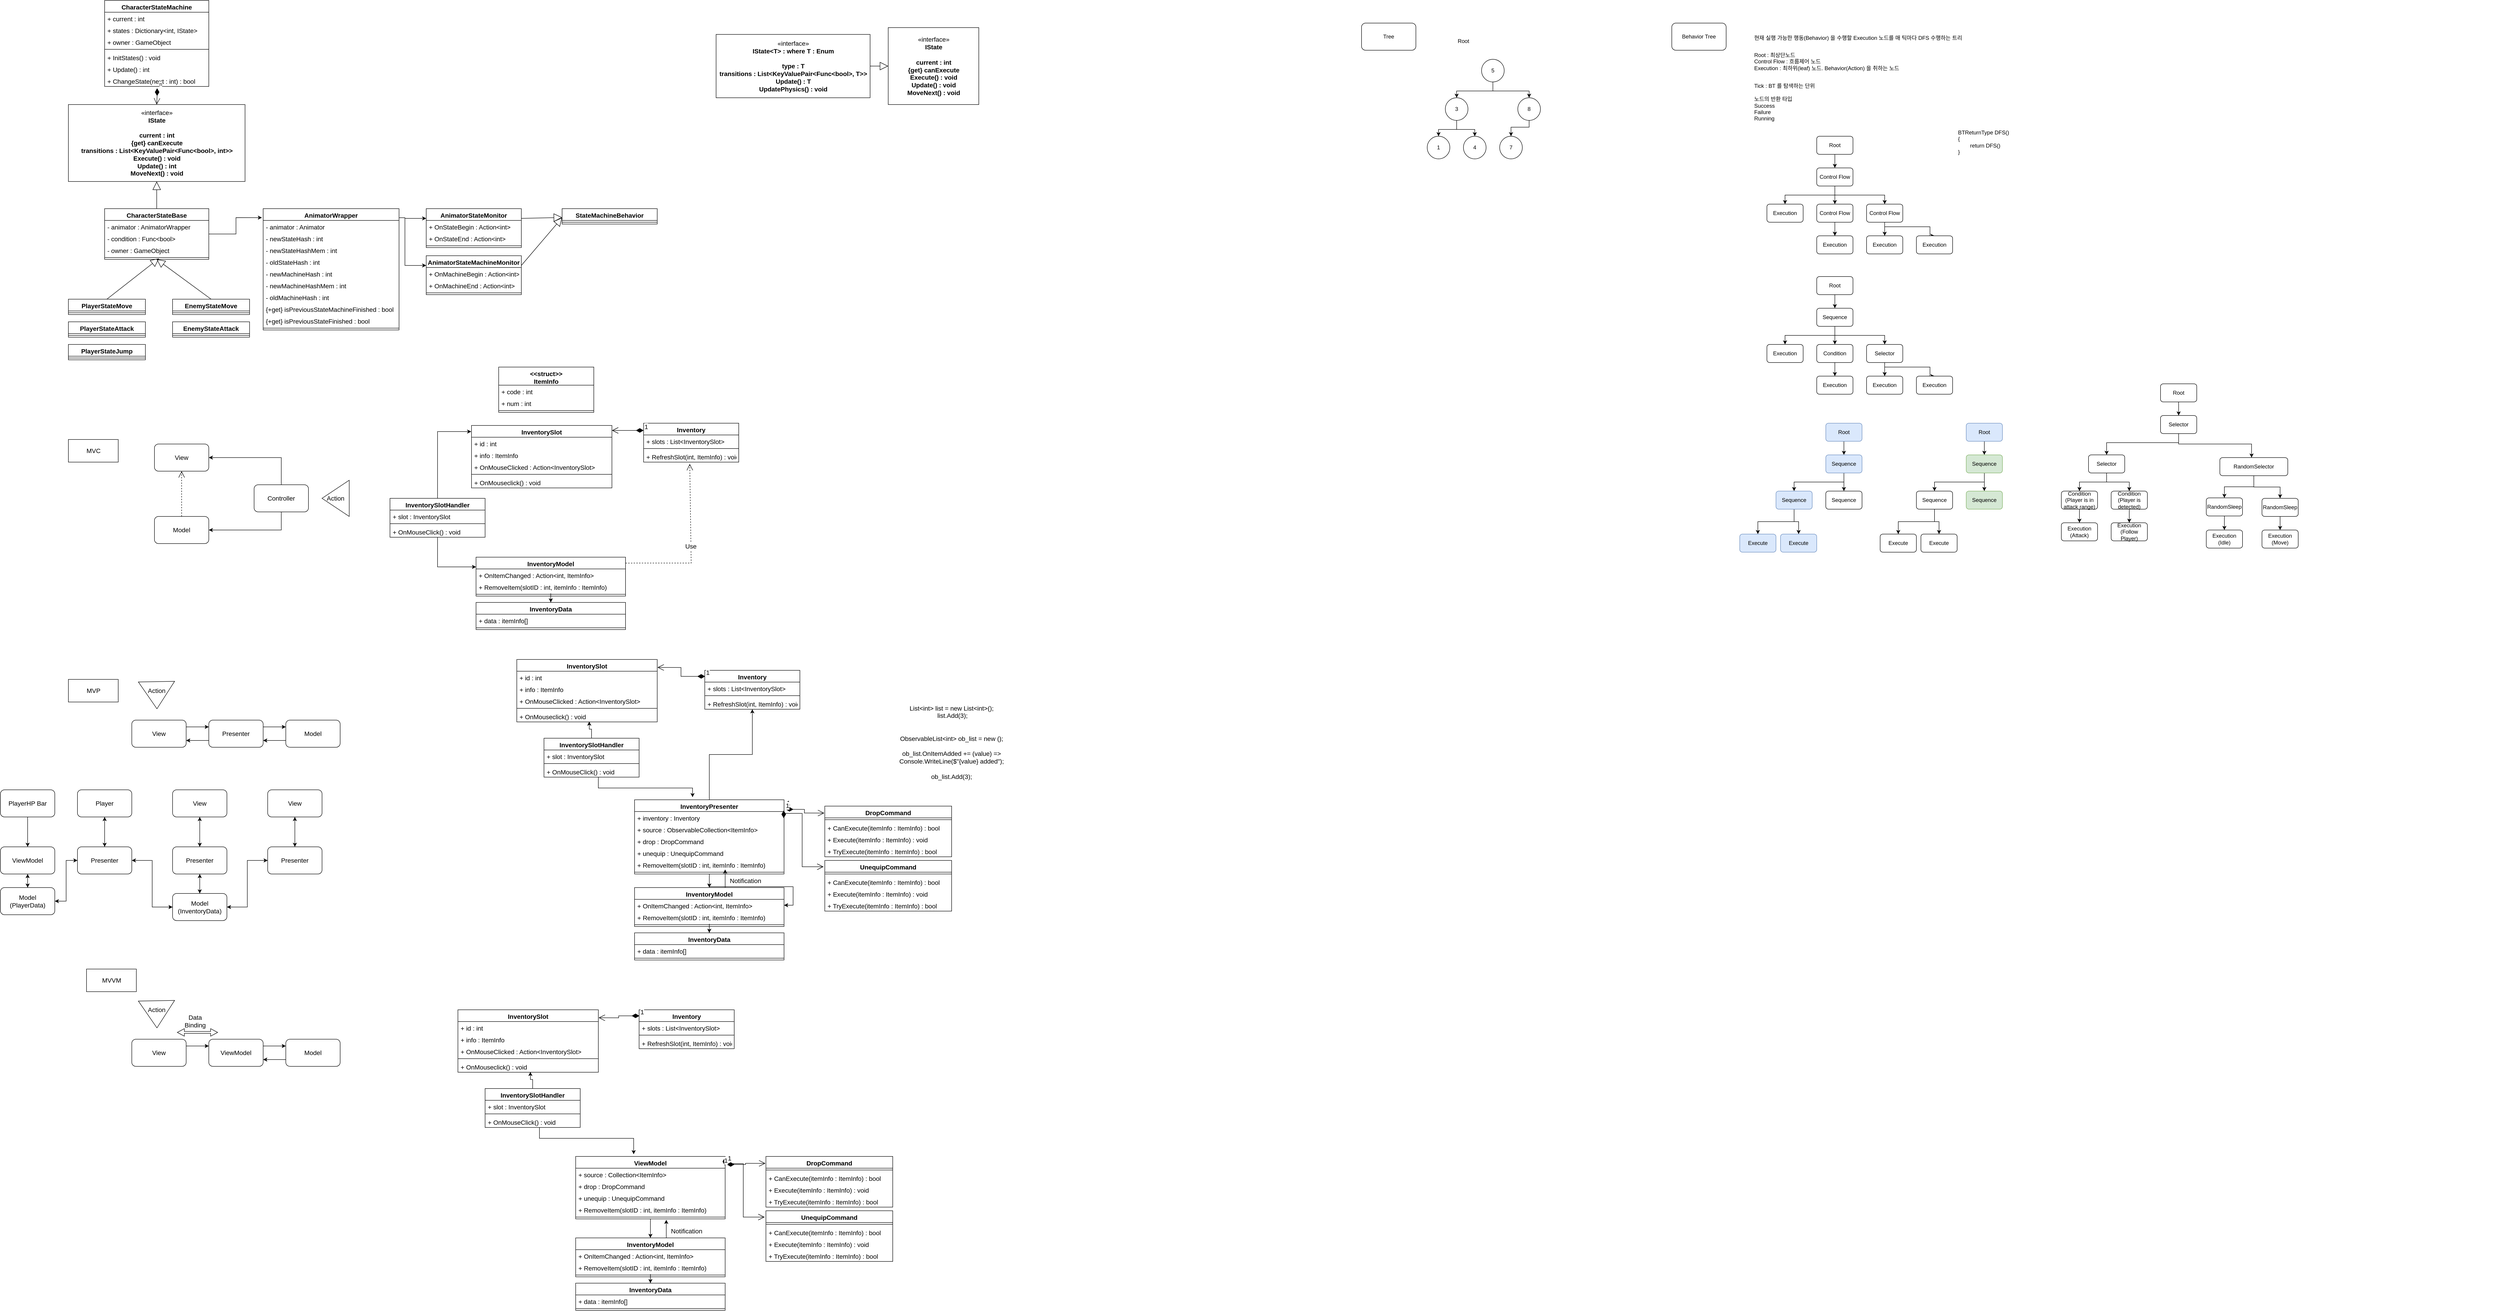 <mxfile version="20.8.13" type="device"><diagram id="C5RBs43oDa-KdzZeNtuy" name="Page-1"><mxGraphModel dx="223" dy="1750" grid="1" gridSize="10" guides="1" tooltips="1" connect="1" arrows="1" fold="1" page="1" pageScale="1" pageWidth="827" pageHeight="1169" math="0" shadow="0"><root><mxCell id="WIyWlLk6GJQsqaUBKTNV-0"/><mxCell id="WIyWlLk6GJQsqaUBKTNV-1" parent="WIyWlLk6GJQsqaUBKTNV-0"/><mxCell id="863gWzafsqoCwZVlDqM6-13" style="edgeStyle=orthogonalEdgeStyle;rounded=0;orthogonalLoop=1;jettySize=auto;html=1;entryX=-0.009;entryY=0.074;entryDx=0;entryDy=0;fontSize=14;entryPerimeter=0;" parent="WIyWlLk6GJQsqaUBKTNV-1" source="863gWzafsqoCwZVlDqM6-0" target="863gWzafsqoCwZVlDqM6-9" edge="1"><mxGeometry relative="1" as="geometry"/></mxCell><mxCell id="863gWzafsqoCwZVlDqM6-0" value="CharacterStateBase" style="swimlane;fontStyle=1;align=center;verticalAlign=top;childLayout=stackLayout;horizontal=1;startSize=26;horizontalStack=0;resizeParent=1;resizeParentMax=0;resizeLast=0;collapsible=1;marginBottom=0;fontSize=14;" parent="WIyWlLk6GJQsqaUBKTNV-1" vertex="1"><mxGeometry x="1360" y="410" width="230" height="112" as="geometry"/></mxCell><mxCell id="863gWzafsqoCwZVlDqM6-1" value="- animator : AnimatorWrapper" style="text;strokeColor=none;fillColor=none;align=left;verticalAlign=top;spacingLeft=4;spacingRight=4;overflow=hidden;rotatable=0;points=[[0,0.5],[1,0.5]];portConstraint=eastwest;fontSize=14;" parent="863gWzafsqoCwZVlDqM6-0" vertex="1"><mxGeometry y="26" width="230" height="26" as="geometry"/></mxCell><mxCell id="863gWzafsqoCwZVlDqM6-14" value="- condition : Func&lt;bool&gt;" style="text;strokeColor=none;fillColor=none;align=left;verticalAlign=top;spacingLeft=4;spacingRight=4;overflow=hidden;rotatable=0;points=[[0,0.5],[1,0.5]];portConstraint=eastwest;fontSize=14;" parent="863gWzafsqoCwZVlDqM6-0" vertex="1"><mxGeometry y="52" width="230" height="26" as="geometry"/></mxCell><mxCell id="863gWzafsqoCwZVlDqM6-3" value="- owner : GameObject" style="text;strokeColor=none;fillColor=none;align=left;verticalAlign=top;spacingLeft=4;spacingRight=4;overflow=hidden;rotatable=0;points=[[0,0.5],[1,0.5]];portConstraint=eastwest;fontSize=14;" parent="863gWzafsqoCwZVlDqM6-0" vertex="1"><mxGeometry y="78" width="230" height="26" as="geometry"/></mxCell><mxCell id="863gWzafsqoCwZVlDqM6-2" value="" style="line;strokeWidth=1;fillColor=none;align=left;verticalAlign=middle;spacingTop=-1;spacingLeft=3;spacingRight=3;rotatable=0;labelPosition=right;points=[];portConstraint=eastwest;strokeColor=inherit;" parent="863gWzafsqoCwZVlDqM6-0" vertex="1"><mxGeometry y="104" width="230" height="8" as="geometry"/></mxCell><mxCell id="863gWzafsqoCwZVlDqM6-4" value="«interface»&lt;br&gt;&lt;b&gt;IState&amp;lt;T&amp;gt; : where T : Enum&lt;br&gt;&lt;br&gt;type : T&lt;br&gt;transitions : List&amp;lt;KeyValuePair&amp;lt;Func&amp;lt;bool&amp;gt;, T&amp;gt;&amp;gt;&lt;br&gt;Update() : T&lt;br&gt;UpdatePhysics() : void&lt;br&gt;&lt;/b&gt;" style="html=1;fontSize=14;" parent="WIyWlLk6GJQsqaUBKTNV-1" vertex="1"><mxGeometry x="2710" y="25" width="340" height="140" as="geometry"/></mxCell><mxCell id="863gWzafsqoCwZVlDqM6-5" value="«interface»&lt;br&gt;&lt;b&gt;IState&lt;br&gt;&lt;br&gt;current : int&lt;br&gt;{get} canExecute&lt;br&gt;Execute() : void&lt;br&gt;Update() : void&lt;br&gt;MoveNext() : void&lt;br&gt;&lt;/b&gt;" style="html=1;fontSize=14;" parent="WIyWlLk6GJQsqaUBKTNV-1" vertex="1"><mxGeometry x="3090" y="10" width="200" height="170" as="geometry"/></mxCell><mxCell id="863gWzafsqoCwZVlDqM6-6" value="" style="endArrow=block;endSize=16;endFill=0;html=1;rounded=0;fontSize=14;exitX=1;exitY=0.5;exitDx=0;exitDy=0;entryX=0;entryY=0.5;entryDx=0;entryDy=0;" parent="WIyWlLk6GJQsqaUBKTNV-1" source="863gWzafsqoCwZVlDqM6-4" target="863gWzafsqoCwZVlDqM6-5" edge="1"><mxGeometry width="160" relative="1" as="geometry"><mxPoint x="3030" y="165" as="sourcePoint"/><mxPoint x="3190" y="165" as="targetPoint"/></mxGeometry></mxCell><mxCell id="863gWzafsqoCwZVlDqM6-7" value="«interface»&lt;br&gt;&lt;b&gt;IState&lt;br&gt;&lt;br&gt;current : int&lt;br&gt;{get} canExecute&lt;br&gt;transitions : List&amp;lt;KeyValuePair&amp;lt;Func&amp;lt;bool&amp;gt;, int&amp;gt;&amp;gt;&lt;br&gt;Execute() : void&lt;br&gt;Update() : int&lt;br&gt;MoveNext() : void&lt;br&gt;&lt;/b&gt;" style="html=1;fontSize=14;" parent="WIyWlLk6GJQsqaUBKTNV-1" vertex="1"><mxGeometry x="1280" y="180" width="390" height="170" as="geometry"/></mxCell><mxCell id="863gWzafsqoCwZVlDqM6-8" value="" style="endArrow=block;endSize=16;endFill=0;html=1;rounded=0;fontSize=14;exitX=0.5;exitY=0;exitDx=0;exitDy=0;entryX=0.5;entryY=1;entryDx=0;entryDy=0;" parent="WIyWlLk6GJQsqaUBKTNV-1" source="863gWzafsqoCwZVlDqM6-0" target="863gWzafsqoCwZVlDqM6-7" edge="1"><mxGeometry width="160" relative="1" as="geometry"><mxPoint x="2080" y="243" as="sourcePoint"/><mxPoint x="2120" y="243" as="targetPoint"/></mxGeometry></mxCell><mxCell id="863gWzafsqoCwZVlDqM6-40" style="edgeStyle=orthogonalEdgeStyle;rounded=0;orthogonalLoop=1;jettySize=auto;html=1;entryX=0;entryY=0.25;entryDx=0;entryDy=0;fontSize=14;" parent="WIyWlLk6GJQsqaUBKTNV-1" source="863gWzafsqoCwZVlDqM6-9" target="863gWzafsqoCwZVlDqM6-22" edge="1"><mxGeometry relative="1" as="geometry"><Array as="points"><mxPoint x="2023" y="430"/><mxPoint x="2023" y="432"/></Array></mxGeometry></mxCell><mxCell id="863gWzafsqoCwZVlDqM6-41" style="edgeStyle=orthogonalEdgeStyle;rounded=0;orthogonalLoop=1;jettySize=auto;html=1;entryX=0;entryY=0.25;entryDx=0;entryDy=0;fontSize=14;" parent="WIyWlLk6GJQsqaUBKTNV-1" source="863gWzafsqoCwZVlDqM6-9" target="863gWzafsqoCwZVlDqM6-32" edge="1"><mxGeometry relative="1" as="geometry"><Array as="points"><mxPoint x="2023" y="430"/><mxPoint x="2023" y="536"/></Array></mxGeometry></mxCell><mxCell id="863gWzafsqoCwZVlDqM6-9" value="AnimatorWrapper" style="swimlane;fontStyle=1;align=center;verticalAlign=top;childLayout=stackLayout;horizontal=1;startSize=26;horizontalStack=0;resizeParent=1;resizeParentMax=0;resizeLast=0;collapsible=1;marginBottom=0;fontSize=14;" parent="WIyWlLk6GJQsqaUBKTNV-1" vertex="1"><mxGeometry x="1710" y="410" width="300" height="268" as="geometry"/></mxCell><mxCell id="863gWzafsqoCwZVlDqM6-10" value="- animator : Animator" style="text;strokeColor=none;fillColor=none;align=left;verticalAlign=top;spacingLeft=4;spacingRight=4;overflow=hidden;rotatable=0;points=[[0,0.5],[1,0.5]];portConstraint=eastwest;fontSize=14;" parent="863gWzafsqoCwZVlDqM6-9" vertex="1"><mxGeometry y="26" width="300" height="26" as="geometry"/></mxCell><mxCell id="863gWzafsqoCwZVlDqM6-28" value="- newStateHash : int" style="text;strokeColor=none;fillColor=none;align=left;verticalAlign=top;spacingLeft=4;spacingRight=4;overflow=hidden;rotatable=0;points=[[0,0.5],[1,0.5]];portConstraint=eastwest;fontSize=14;" parent="863gWzafsqoCwZVlDqM6-9" vertex="1"><mxGeometry y="52" width="300" height="26" as="geometry"/></mxCell><mxCell id="863gWzafsqoCwZVlDqM6-30" value="- newStateHashMem : int" style="text;strokeColor=none;fillColor=none;align=left;verticalAlign=top;spacingLeft=4;spacingRight=4;overflow=hidden;rotatable=0;points=[[0,0.5],[1,0.5]];portConstraint=eastwest;fontSize=14;" parent="863gWzafsqoCwZVlDqM6-9" vertex="1"><mxGeometry y="78" width="300" height="26" as="geometry"/></mxCell><mxCell id="863gWzafsqoCwZVlDqM6-29" value="- oldStateHash : int" style="text;strokeColor=none;fillColor=none;align=left;verticalAlign=top;spacingLeft=4;spacingRight=4;overflow=hidden;rotatable=0;points=[[0,0.5],[1,0.5]];portConstraint=eastwest;fontSize=14;" parent="863gWzafsqoCwZVlDqM6-9" vertex="1"><mxGeometry y="104" width="300" height="26" as="geometry"/></mxCell><mxCell id="863gWzafsqoCwZVlDqM6-39" value="- newMachineHash : int" style="text;strokeColor=none;fillColor=none;align=left;verticalAlign=top;spacingLeft=4;spacingRight=4;overflow=hidden;rotatable=0;points=[[0,0.5],[1,0.5]];portConstraint=eastwest;fontSize=14;" parent="863gWzafsqoCwZVlDqM6-9" vertex="1"><mxGeometry y="130" width="300" height="26" as="geometry"/></mxCell><mxCell id="863gWzafsqoCwZVlDqM6-38" value="- newMachineHashMem : int" style="text;strokeColor=none;fillColor=none;align=left;verticalAlign=top;spacingLeft=4;spacingRight=4;overflow=hidden;rotatable=0;points=[[0,0.5],[1,0.5]];portConstraint=eastwest;fontSize=14;" parent="863gWzafsqoCwZVlDqM6-9" vertex="1"><mxGeometry y="156" width="300" height="26" as="geometry"/></mxCell><mxCell id="863gWzafsqoCwZVlDqM6-37" value="- oldMachineHash : int" style="text;strokeColor=none;fillColor=none;align=left;verticalAlign=top;spacingLeft=4;spacingRight=4;overflow=hidden;rotatable=0;points=[[0,0.5],[1,0.5]];portConstraint=eastwest;fontSize=14;" parent="863gWzafsqoCwZVlDqM6-9" vertex="1"><mxGeometry y="182" width="300" height="26" as="geometry"/></mxCell><mxCell id="863gWzafsqoCwZVlDqM6-16" value="{+get} isPreviousStateMachineFinished : bool" style="text;strokeColor=none;fillColor=none;align=left;verticalAlign=top;spacingLeft=4;spacingRight=4;overflow=hidden;rotatable=0;points=[[0,0.5],[1,0.5]];portConstraint=eastwest;fontSize=14;" parent="863gWzafsqoCwZVlDqM6-9" vertex="1"><mxGeometry y="208" width="300" height="26" as="geometry"/></mxCell><mxCell id="863gWzafsqoCwZVlDqM6-15" value="{+get} isPreviousStateFinished : bool" style="text;strokeColor=none;fillColor=none;align=left;verticalAlign=top;spacingLeft=4;spacingRight=4;overflow=hidden;rotatable=0;points=[[0,0.5],[1,0.5]];portConstraint=eastwest;fontSize=14;" parent="863gWzafsqoCwZVlDqM6-9" vertex="1"><mxGeometry y="234" width="300" height="26" as="geometry"/></mxCell><mxCell id="863gWzafsqoCwZVlDqM6-11" value="" style="line;strokeWidth=1;fillColor=none;align=left;verticalAlign=middle;spacingTop=-1;spacingLeft=3;spacingRight=3;rotatable=0;labelPosition=right;points=[];portConstraint=eastwest;strokeColor=inherit;" parent="863gWzafsqoCwZVlDqM6-9" vertex="1"><mxGeometry y="260" width="300" height="8" as="geometry"/></mxCell><mxCell id="863gWzafsqoCwZVlDqM6-17" value="StateMachineBehavior" style="swimlane;fontStyle=1;align=center;verticalAlign=top;childLayout=stackLayout;horizontal=1;startSize=26;horizontalStack=0;resizeParent=1;resizeParentMax=0;resizeLast=0;collapsible=1;marginBottom=0;fontSize=14;" parent="WIyWlLk6GJQsqaUBKTNV-1" vertex="1"><mxGeometry x="2370" y="410" width="210" height="34" as="geometry"/></mxCell><mxCell id="863gWzafsqoCwZVlDqM6-21" value="" style="line;strokeWidth=1;fillColor=none;align=left;verticalAlign=middle;spacingTop=-1;spacingLeft=3;spacingRight=3;rotatable=0;labelPosition=right;points=[];portConstraint=eastwest;strokeColor=inherit;" parent="863gWzafsqoCwZVlDqM6-17" vertex="1"><mxGeometry y="26" width="210" height="8" as="geometry"/></mxCell><mxCell id="863gWzafsqoCwZVlDqM6-22" value="AnimatorStateMonitor" style="swimlane;fontStyle=1;align=center;verticalAlign=top;childLayout=stackLayout;horizontal=1;startSize=26;horizontalStack=0;resizeParent=1;resizeParentMax=0;resizeLast=0;collapsible=1;marginBottom=0;fontSize=14;" parent="WIyWlLk6GJQsqaUBKTNV-1" vertex="1"><mxGeometry x="2070" y="410" width="210" height="86" as="geometry"/></mxCell><mxCell id="863gWzafsqoCwZVlDqM6-23" value="+ OnStateBegin : Action&lt;int&gt;" style="text;strokeColor=none;fillColor=none;align=left;verticalAlign=top;spacingLeft=4;spacingRight=4;overflow=hidden;rotatable=0;points=[[0,0.5],[1,0.5]];portConstraint=eastwest;fontSize=14;" parent="863gWzafsqoCwZVlDqM6-22" vertex="1"><mxGeometry y="26" width="210" height="26" as="geometry"/></mxCell><mxCell id="863gWzafsqoCwZVlDqM6-31" value="+ OnStateEnd : Action&lt;int&gt;" style="text;strokeColor=none;fillColor=none;align=left;verticalAlign=top;spacingLeft=4;spacingRight=4;overflow=hidden;rotatable=0;points=[[0,0.5],[1,0.5]];portConstraint=eastwest;fontSize=14;" parent="863gWzafsqoCwZVlDqM6-22" vertex="1"><mxGeometry y="52" width="210" height="26" as="geometry"/></mxCell><mxCell id="863gWzafsqoCwZVlDqM6-26" value="" style="line;strokeWidth=1;fillColor=none;align=left;verticalAlign=middle;spacingTop=-1;spacingLeft=3;spacingRight=3;rotatable=0;labelPosition=right;points=[];portConstraint=eastwest;strokeColor=inherit;" parent="863gWzafsqoCwZVlDqM6-22" vertex="1"><mxGeometry y="78" width="210" height="8" as="geometry"/></mxCell><mxCell id="863gWzafsqoCwZVlDqM6-27" value="" style="endArrow=block;endSize=16;endFill=0;html=1;rounded=0;fontSize=14;exitX=1;exitY=0.25;exitDx=0;exitDy=0;" parent="WIyWlLk6GJQsqaUBKTNV-1" source="863gWzafsqoCwZVlDqM6-22" target="863gWzafsqoCwZVlDqM6-17" edge="1"><mxGeometry width="160" relative="1" as="geometry"><mxPoint x="1950" y="178" as="sourcePoint"/><mxPoint x="2065" y="175" as="targetPoint"/></mxGeometry></mxCell><mxCell id="863gWzafsqoCwZVlDqM6-32" value="AnimatorStateMachineMonitor" style="swimlane;fontStyle=1;align=center;verticalAlign=top;childLayout=stackLayout;horizontal=1;startSize=26;horizontalStack=0;resizeParent=1;resizeParentMax=0;resizeLast=0;collapsible=1;marginBottom=0;fontSize=14;" parent="WIyWlLk6GJQsqaUBKTNV-1" vertex="1"><mxGeometry x="2070" y="514" width="210" height="86" as="geometry"/></mxCell><mxCell id="863gWzafsqoCwZVlDqM6-33" value="+ OnMachineBegin : Action&lt;int&gt;" style="text;strokeColor=none;fillColor=none;align=left;verticalAlign=top;spacingLeft=4;spacingRight=4;overflow=hidden;rotatable=0;points=[[0,0.5],[1,0.5]];portConstraint=eastwest;fontSize=14;" parent="863gWzafsqoCwZVlDqM6-32" vertex="1"><mxGeometry y="26" width="210" height="26" as="geometry"/></mxCell><mxCell id="863gWzafsqoCwZVlDqM6-34" value="+ OnMachineEnd : Action&lt;int&gt;" style="text;strokeColor=none;fillColor=none;align=left;verticalAlign=top;spacingLeft=4;spacingRight=4;overflow=hidden;rotatable=0;points=[[0,0.5],[1,0.5]];portConstraint=eastwest;fontSize=14;" parent="863gWzafsqoCwZVlDqM6-32" vertex="1"><mxGeometry y="52" width="210" height="26" as="geometry"/></mxCell><mxCell id="863gWzafsqoCwZVlDqM6-35" value="" style="line;strokeWidth=1;fillColor=none;align=left;verticalAlign=middle;spacingTop=-1;spacingLeft=3;spacingRight=3;rotatable=0;labelPosition=right;points=[];portConstraint=eastwest;strokeColor=inherit;" parent="863gWzafsqoCwZVlDqM6-32" vertex="1"><mxGeometry y="78" width="210" height="8" as="geometry"/></mxCell><mxCell id="863gWzafsqoCwZVlDqM6-36" value="" style="endArrow=block;endSize=16;endFill=0;html=1;rounded=0;fontSize=14;exitX=1;exitY=0.25;exitDx=0;exitDy=0;" parent="WIyWlLk6GJQsqaUBKTNV-1" source="863gWzafsqoCwZVlDqM6-32" edge="1"><mxGeometry width="160" relative="1" as="geometry"><mxPoint x="2290" y="441.5" as="sourcePoint"/><mxPoint x="2370" y="430" as="targetPoint"/></mxGeometry></mxCell><mxCell id="863gWzafsqoCwZVlDqM6-42" value="CharacterStateMachine" style="swimlane;fontStyle=1;align=center;verticalAlign=top;childLayout=stackLayout;horizontal=1;startSize=26;horizontalStack=0;resizeParent=1;resizeParentMax=0;resizeLast=0;collapsible=1;marginBottom=0;fontSize=14;" parent="WIyWlLk6GJQsqaUBKTNV-1" vertex="1"><mxGeometry x="1360" y="-50" width="230" height="190" as="geometry"/></mxCell><mxCell id="863gWzafsqoCwZVlDqM6-43" value="+ current : int" style="text;strokeColor=none;fillColor=none;align=left;verticalAlign=top;spacingLeft=4;spacingRight=4;overflow=hidden;rotatable=0;points=[[0,0.5],[1,0.5]];portConstraint=eastwest;fontSize=14;" parent="863gWzafsqoCwZVlDqM6-42" vertex="1"><mxGeometry y="26" width="230" height="26" as="geometry"/></mxCell><mxCell id="863gWzafsqoCwZVlDqM6-47" value="+ states : Dictionary&lt;int, IState&gt;" style="text;strokeColor=none;fillColor=none;align=left;verticalAlign=top;spacingLeft=4;spacingRight=4;overflow=hidden;rotatable=0;points=[[0,0.5],[1,0.5]];portConstraint=eastwest;fontSize=14;" parent="863gWzafsqoCwZVlDqM6-42" vertex="1"><mxGeometry y="52" width="230" height="26" as="geometry"/></mxCell><mxCell id="863gWzafsqoCwZVlDqM6-49" value="+ owner : GameObject" style="text;strokeColor=none;fillColor=none;align=left;verticalAlign=top;spacingLeft=4;spacingRight=4;overflow=hidden;rotatable=0;points=[[0,0.5],[1,0.5]];portConstraint=eastwest;fontSize=14;" parent="863gWzafsqoCwZVlDqM6-42" vertex="1"><mxGeometry y="78" width="230" height="26" as="geometry"/></mxCell><mxCell id="863gWzafsqoCwZVlDqM6-46" value="" style="line;strokeWidth=1;fillColor=none;align=left;verticalAlign=middle;spacingTop=-1;spacingLeft=3;spacingRight=3;rotatable=0;labelPosition=right;points=[];portConstraint=eastwest;strokeColor=inherit;" parent="863gWzafsqoCwZVlDqM6-42" vertex="1"><mxGeometry y="104" width="230" height="8" as="geometry"/></mxCell><mxCell id="863gWzafsqoCwZVlDqM6-52" value="+ InitStates() : void" style="text;strokeColor=none;fillColor=none;align=left;verticalAlign=top;spacingLeft=4;spacingRight=4;overflow=hidden;rotatable=0;points=[[0,0.5],[1,0.5]];portConstraint=eastwest;fontSize=14;" parent="863gWzafsqoCwZVlDqM6-42" vertex="1"><mxGeometry y="112" width="230" height="26" as="geometry"/></mxCell><mxCell id="863gWzafsqoCwZVlDqM6-50" value="+ Update() : int" style="text;strokeColor=none;fillColor=none;align=left;verticalAlign=top;spacingLeft=4;spacingRight=4;overflow=hidden;rotatable=0;points=[[0,0.5],[1,0.5]];portConstraint=eastwest;fontSize=14;" parent="863gWzafsqoCwZVlDqM6-42" vertex="1"><mxGeometry y="138" width="230" height="26" as="geometry"/></mxCell><mxCell id="863gWzafsqoCwZVlDqM6-51" value="+ ChangeState(next : int) : bool" style="text;strokeColor=none;fillColor=none;align=left;verticalAlign=top;spacingLeft=4;spacingRight=4;overflow=hidden;rotatable=0;points=[[0,0.5],[1,0.5]];portConstraint=eastwest;fontSize=14;" parent="863gWzafsqoCwZVlDqM6-42" vertex="1"><mxGeometry y="164" width="230" height="26" as="geometry"/></mxCell><mxCell id="863gWzafsqoCwZVlDqM6-54" value="PlayerStateMove" style="swimlane;fontStyle=1;align=center;verticalAlign=top;childLayout=stackLayout;horizontal=1;startSize=26;horizontalStack=0;resizeParent=1;resizeParentMax=0;resizeLast=0;collapsible=1;marginBottom=0;fontSize=14;" parent="WIyWlLk6GJQsqaUBKTNV-1" vertex="1"><mxGeometry x="1280" y="610" width="170" height="34" as="geometry"/></mxCell><mxCell id="863gWzafsqoCwZVlDqM6-58" value="" style="line;strokeWidth=1;fillColor=none;align=left;verticalAlign=middle;spacingTop=-1;spacingLeft=3;spacingRight=3;rotatable=0;labelPosition=right;points=[];portConstraint=eastwest;strokeColor=inherit;" parent="863gWzafsqoCwZVlDqM6-54" vertex="1"><mxGeometry y="26" width="170" height="8" as="geometry"/></mxCell><mxCell id="863gWzafsqoCwZVlDqM6-59" value="PlayerStateAttack" style="swimlane;fontStyle=1;align=center;verticalAlign=top;childLayout=stackLayout;horizontal=1;startSize=26;horizontalStack=0;resizeParent=1;resizeParentMax=0;resizeLast=0;collapsible=1;marginBottom=0;fontSize=14;" parent="WIyWlLk6GJQsqaUBKTNV-1" vertex="1"><mxGeometry x="1280" y="660" width="170" height="34" as="geometry"/></mxCell><mxCell id="863gWzafsqoCwZVlDqM6-60" value="" style="line;strokeWidth=1;fillColor=none;align=left;verticalAlign=middle;spacingTop=-1;spacingLeft=3;spacingRight=3;rotatable=0;labelPosition=right;points=[];portConstraint=eastwest;strokeColor=inherit;" parent="863gWzafsqoCwZVlDqM6-59" vertex="1"><mxGeometry y="26" width="170" height="8" as="geometry"/></mxCell><mxCell id="863gWzafsqoCwZVlDqM6-61" value="PlayerStateJump" style="swimlane;fontStyle=1;align=center;verticalAlign=top;childLayout=stackLayout;horizontal=1;startSize=26;horizontalStack=0;resizeParent=1;resizeParentMax=0;resizeLast=0;collapsible=1;marginBottom=0;fontSize=14;" parent="WIyWlLk6GJQsqaUBKTNV-1" vertex="1"><mxGeometry x="1280" y="710" width="170" height="34" as="geometry"/></mxCell><mxCell id="863gWzafsqoCwZVlDqM6-62" value="" style="line;strokeWidth=1;fillColor=none;align=left;verticalAlign=middle;spacingTop=-1;spacingLeft=3;spacingRight=3;rotatable=0;labelPosition=right;points=[];portConstraint=eastwest;strokeColor=inherit;" parent="863gWzafsqoCwZVlDqM6-61" vertex="1"><mxGeometry y="26" width="170" height="8" as="geometry"/></mxCell><mxCell id="863gWzafsqoCwZVlDqM6-63" value="EnemyStateMove" style="swimlane;fontStyle=1;align=center;verticalAlign=top;childLayout=stackLayout;horizontal=1;startSize=26;horizontalStack=0;resizeParent=1;resizeParentMax=0;resizeLast=0;collapsible=1;marginBottom=0;fontSize=14;" parent="WIyWlLk6GJQsqaUBKTNV-1" vertex="1"><mxGeometry x="1510" y="610" width="170" height="34" as="geometry"/></mxCell><mxCell id="863gWzafsqoCwZVlDqM6-64" value="" style="line;strokeWidth=1;fillColor=none;align=left;verticalAlign=middle;spacingTop=-1;spacingLeft=3;spacingRight=3;rotatable=0;labelPosition=right;points=[];portConstraint=eastwest;strokeColor=inherit;" parent="863gWzafsqoCwZVlDqM6-63" vertex="1"><mxGeometry y="26" width="170" height="8" as="geometry"/></mxCell><mxCell id="863gWzafsqoCwZVlDqM6-66" value="EnemyStateAttack" style="swimlane;fontStyle=1;align=center;verticalAlign=top;childLayout=stackLayout;horizontal=1;startSize=26;horizontalStack=0;resizeParent=1;resizeParentMax=0;resizeLast=0;collapsible=1;marginBottom=0;fontSize=14;" parent="WIyWlLk6GJQsqaUBKTNV-1" vertex="1"><mxGeometry x="1510" y="660" width="170" height="34" as="geometry"/></mxCell><mxCell id="863gWzafsqoCwZVlDqM6-67" value="" style="line;strokeWidth=1;fillColor=none;align=left;verticalAlign=middle;spacingTop=-1;spacingLeft=3;spacingRight=3;rotatable=0;labelPosition=right;points=[];portConstraint=eastwest;strokeColor=inherit;" parent="863gWzafsqoCwZVlDqM6-66" vertex="1"><mxGeometry y="26" width="170" height="8" as="geometry"/></mxCell><mxCell id="863gWzafsqoCwZVlDqM6-69" value="" style="endArrow=block;endSize=16;endFill=0;html=1;rounded=0;fontSize=14;exitX=0.5;exitY=0;exitDx=0;exitDy=0;entryX=0.5;entryY=1;entryDx=0;entryDy=0;" parent="WIyWlLk6GJQsqaUBKTNV-1" source="863gWzafsqoCwZVlDqM6-63" target="863gWzafsqoCwZVlDqM6-0" edge="1"><mxGeometry width="160" relative="1" as="geometry"><mxPoint x="1485.0" y="420" as="sourcePoint"/><mxPoint x="1485.0" y="360" as="targetPoint"/></mxGeometry></mxCell><mxCell id="863gWzafsqoCwZVlDqM6-70" value="" style="endArrow=block;endSize=16;endFill=0;html=1;rounded=0;fontSize=14;exitX=0.5;exitY=0;exitDx=0;exitDy=0;" parent="WIyWlLk6GJQsqaUBKTNV-1" source="863gWzafsqoCwZVlDqM6-54" edge="1"><mxGeometry width="160" relative="1" as="geometry"><mxPoint x="1605" y="620" as="sourcePoint"/><mxPoint x="1480" y="520" as="targetPoint"/></mxGeometry></mxCell><mxCell id="863gWzafsqoCwZVlDqM6-71" value="MVC" style="html=1;fontSize=14;" parent="WIyWlLk6GJQsqaUBKTNV-1" vertex="1"><mxGeometry x="1280" y="920" width="110" height="50" as="geometry"/></mxCell><mxCell id="863gWzafsqoCwZVlDqM6-72" value="MVP" style="html=1;fontSize=14;" parent="WIyWlLk6GJQsqaUBKTNV-1" vertex="1"><mxGeometry x="1280" y="1450" width="110" height="50" as="geometry"/></mxCell><mxCell id="863gWzafsqoCwZVlDqM6-73" value="MVVM" style="html=1;fontSize=14;" parent="WIyWlLk6GJQsqaUBKTNV-1" vertex="1"><mxGeometry x="1320" y="2090" width="110" height="50" as="geometry"/></mxCell><mxCell id="863gWzafsqoCwZVlDqM6-74" value="Model" style="rounded=1;whiteSpace=wrap;html=1;fontSize=14;" parent="WIyWlLk6GJQsqaUBKTNV-1" vertex="1"><mxGeometry x="1470" y="1090" width="120" height="60" as="geometry"/></mxCell><mxCell id="863gWzafsqoCwZVlDqM6-75" value="View" style="rounded=1;whiteSpace=wrap;html=1;fontSize=14;" parent="WIyWlLk6GJQsqaUBKTNV-1" vertex="1"><mxGeometry x="1470" y="930" width="120" height="60" as="geometry"/></mxCell><mxCell id="863gWzafsqoCwZVlDqM6-77" style="edgeStyle=orthogonalEdgeStyle;rounded=0;orthogonalLoop=1;jettySize=auto;html=1;entryX=1;entryY=0.5;entryDx=0;entryDy=0;fontSize=14;" parent="WIyWlLk6GJQsqaUBKTNV-1" source="863gWzafsqoCwZVlDqM6-76" target="863gWzafsqoCwZVlDqM6-75" edge="1"><mxGeometry relative="1" as="geometry"><Array as="points"><mxPoint x="1750" y="960"/></Array></mxGeometry></mxCell><mxCell id="863gWzafsqoCwZVlDqM6-78" style="edgeStyle=orthogonalEdgeStyle;rounded=0;orthogonalLoop=1;jettySize=auto;html=1;fontSize=14;" parent="WIyWlLk6GJQsqaUBKTNV-1" source="863gWzafsqoCwZVlDqM6-76" edge="1"><mxGeometry relative="1" as="geometry"><mxPoint x="1590" y="1120" as="targetPoint"/><Array as="points"><mxPoint x="1750" y="1120"/></Array></mxGeometry></mxCell><mxCell id="863gWzafsqoCwZVlDqM6-76" value="Controller" style="rounded=1;whiteSpace=wrap;html=1;fontSize=14;" parent="WIyWlLk6GJQsqaUBKTNV-1" vertex="1"><mxGeometry x="1690" y="1020" width="120" height="60" as="geometry"/></mxCell><mxCell id="863gWzafsqoCwZVlDqM6-80" value="" style="triangle;whiteSpace=wrap;html=1;fontSize=14;rotation=-180;" parent="WIyWlLk6GJQsqaUBKTNV-1" vertex="1"><mxGeometry x="1840" y="1010" width="60" height="80" as="geometry"/></mxCell><mxCell id="863gWzafsqoCwZVlDqM6-81" value="Action" style="text;html=1;strokeColor=none;fillColor=none;align=center;verticalAlign=middle;whiteSpace=wrap;rounded=0;fontSize=14;" parent="WIyWlLk6GJQsqaUBKTNV-1" vertex="1"><mxGeometry x="1840" y="1035" width="60" height="30" as="geometry"/></mxCell><mxCell id="863gWzafsqoCwZVlDqM6-82" value="" style="endArrow=open;endSize=12;dashed=1;html=1;rounded=0;fontSize=14;exitX=0.5;exitY=0;exitDx=0;exitDy=0;entryX=0.5;entryY=1;entryDx=0;entryDy=0;" parent="WIyWlLk6GJQsqaUBKTNV-1" source="863gWzafsqoCwZVlDqM6-74" target="863gWzafsqoCwZVlDqM6-75" edge="1"><mxGeometry width="160" relative="1" as="geometry"><mxPoint x="1720" y="1180" as="sourcePoint"/><mxPoint x="1880" y="1180" as="targetPoint"/></mxGeometry></mxCell><mxCell id="863gWzafsqoCwZVlDqM6-83" value="Inventory" style="swimlane;fontStyle=1;align=center;verticalAlign=top;childLayout=stackLayout;horizontal=1;startSize=26;horizontalStack=0;resizeParent=1;resizeParentMax=0;resizeLast=0;collapsible=1;marginBottom=0;fontSize=14;" parent="WIyWlLk6GJQsqaUBKTNV-1" vertex="1"><mxGeometry x="2550" y="884" width="210" height="86" as="geometry"/></mxCell><mxCell id="863gWzafsqoCwZVlDqM6-117" value="+ slots : List&lt;InventorySlot&gt;" style="text;strokeColor=none;fillColor=none;align=left;verticalAlign=top;spacingLeft=4;spacingRight=4;overflow=hidden;rotatable=0;points=[[0,0.5],[1,0.5]];portConstraint=eastwest;fontSize=14;" parent="863gWzafsqoCwZVlDqM6-83" vertex="1"><mxGeometry y="26" width="210" height="26" as="geometry"/></mxCell><mxCell id="863gWzafsqoCwZVlDqM6-86" value="" style="line;strokeWidth=1;fillColor=none;align=left;verticalAlign=middle;spacingTop=-1;spacingLeft=3;spacingRight=3;rotatable=0;labelPosition=right;points=[];portConstraint=eastwest;strokeColor=inherit;" parent="863gWzafsqoCwZVlDqM6-83" vertex="1"><mxGeometry y="52" width="210" height="8" as="geometry"/></mxCell><mxCell id="863gWzafsqoCwZVlDqM6-85" value="+ RefreshSlot(int, ItemInfo) : void" style="text;strokeColor=none;fillColor=none;align=left;verticalAlign=top;spacingLeft=4;spacingRight=4;overflow=hidden;rotatable=0;points=[[0,0.5],[1,0.5]];portConstraint=eastwest;fontSize=14;" parent="863gWzafsqoCwZVlDqM6-83" vertex="1"><mxGeometry y="60" width="210" height="26" as="geometry"/></mxCell><mxCell id="863gWzafsqoCwZVlDqM6-87" value="InventorySlot" style="swimlane;fontStyle=1;align=center;verticalAlign=top;childLayout=stackLayout;horizontal=1;startSize=26;horizontalStack=0;resizeParent=1;resizeParentMax=0;resizeLast=0;collapsible=1;marginBottom=0;fontSize=14;" parent="WIyWlLk6GJQsqaUBKTNV-1" vertex="1"><mxGeometry x="2170" y="889" width="310" height="138" as="geometry"/></mxCell><mxCell id="863gWzafsqoCwZVlDqM6-88" value="+ id : int" style="text;strokeColor=none;fillColor=none;align=left;verticalAlign=top;spacingLeft=4;spacingRight=4;overflow=hidden;rotatable=0;points=[[0,0.5],[1,0.5]];portConstraint=eastwest;fontSize=14;" parent="863gWzafsqoCwZVlDqM6-87" vertex="1"><mxGeometry y="26" width="310" height="26" as="geometry"/></mxCell><mxCell id="863gWzafsqoCwZVlDqM6-89" value="+ info : ItemInfo" style="text;strokeColor=none;fillColor=none;align=left;verticalAlign=top;spacingLeft=4;spacingRight=4;overflow=hidden;rotatable=0;points=[[0,0.5],[1,0.5]];portConstraint=eastwest;fontSize=14;" parent="863gWzafsqoCwZVlDqM6-87" vertex="1"><mxGeometry y="52" width="310" height="26" as="geometry"/></mxCell><mxCell id="863gWzafsqoCwZVlDqM6-103" value="+ OnMouseClicked : Action&lt;InventorySlot&gt;" style="text;strokeColor=none;fillColor=none;align=left;verticalAlign=top;spacingLeft=4;spacingRight=4;overflow=hidden;rotatable=0;points=[[0,0.5],[1,0.5]];portConstraint=eastwest;fontSize=14;" parent="863gWzafsqoCwZVlDqM6-87" vertex="1"><mxGeometry y="78" width="310" height="26" as="geometry"/></mxCell><mxCell id="863gWzafsqoCwZVlDqM6-90" value="" style="line;strokeWidth=1;fillColor=none;align=left;verticalAlign=middle;spacingTop=-1;spacingLeft=3;spacingRight=3;rotatable=0;labelPosition=right;points=[];portConstraint=eastwest;strokeColor=inherit;" parent="863gWzafsqoCwZVlDqM6-87" vertex="1"><mxGeometry y="104" width="310" height="8" as="geometry"/></mxCell><mxCell id="863gWzafsqoCwZVlDqM6-99" value="+ OnMouseclick() : void" style="text;strokeColor=none;fillColor=none;align=left;verticalAlign=top;spacingLeft=4;spacingRight=4;overflow=hidden;rotatable=0;points=[[0,0.5],[1,0.5]];portConstraint=eastwest;fontSize=14;" parent="863gWzafsqoCwZVlDqM6-87" vertex="1"><mxGeometry y="112" width="310" height="26" as="geometry"/></mxCell><mxCell id="863gWzafsqoCwZVlDqM6-91" value="&lt;&lt;struct&gt;&gt;&#10;ItemInfo" style="swimlane;fontStyle=1;align=center;verticalAlign=top;childLayout=stackLayout;horizontal=1;startSize=40;horizontalStack=0;resizeParent=1;resizeParentMax=0;resizeLast=0;collapsible=1;marginBottom=0;fontSize=14;" parent="WIyWlLk6GJQsqaUBKTNV-1" vertex="1"><mxGeometry x="2230" y="760" width="210" height="100" as="geometry"/></mxCell><mxCell id="863gWzafsqoCwZVlDqM6-92" value="+ code : int" style="text;strokeColor=none;fillColor=none;align=left;verticalAlign=top;spacingLeft=4;spacingRight=4;overflow=hidden;rotatable=0;points=[[0,0.5],[1,0.5]];portConstraint=eastwest;fontSize=14;" parent="863gWzafsqoCwZVlDqM6-91" vertex="1"><mxGeometry y="40" width="210" height="26" as="geometry"/></mxCell><mxCell id="863gWzafsqoCwZVlDqM6-93" value="+ num : int" style="text;strokeColor=none;fillColor=none;align=left;verticalAlign=top;spacingLeft=4;spacingRight=4;overflow=hidden;rotatable=0;points=[[0,0.5],[1,0.5]];portConstraint=eastwest;fontSize=14;" parent="863gWzafsqoCwZVlDqM6-91" vertex="1"><mxGeometry y="66" width="210" height="26" as="geometry"/></mxCell><mxCell id="863gWzafsqoCwZVlDqM6-94" value="" style="line;strokeWidth=1;fillColor=none;align=left;verticalAlign=middle;spacingTop=-1;spacingLeft=3;spacingRight=3;rotatable=0;labelPosition=right;points=[];portConstraint=eastwest;strokeColor=inherit;" parent="863gWzafsqoCwZVlDqM6-91" vertex="1"><mxGeometry y="92" width="210" height="8" as="geometry"/></mxCell><mxCell id="863gWzafsqoCwZVlDqM6-104" style="edgeStyle=orthogonalEdgeStyle;rounded=0;orthogonalLoop=1;jettySize=auto;html=1;entryX=-0.002;entryY=0.098;entryDx=0;entryDy=0;entryPerimeter=0;fontSize=14;" parent="WIyWlLk6GJQsqaUBKTNV-1" source="863gWzafsqoCwZVlDqM6-95" target="863gWzafsqoCwZVlDqM6-87" edge="1"><mxGeometry relative="1" as="geometry"/></mxCell><mxCell id="863gWzafsqoCwZVlDqM6-109" style="edgeStyle=orthogonalEdgeStyle;rounded=0;orthogonalLoop=1;jettySize=auto;html=1;entryX=0;entryY=0.25;entryDx=0;entryDy=0;fontSize=14;" parent="WIyWlLk6GJQsqaUBKTNV-1" source="863gWzafsqoCwZVlDqM6-95" target="863gWzafsqoCwZVlDqM6-105" edge="1"><mxGeometry relative="1" as="geometry"/></mxCell><mxCell id="863gWzafsqoCwZVlDqM6-95" value="InventorySlotHandler" style="swimlane;fontStyle=1;align=center;verticalAlign=top;childLayout=stackLayout;horizontal=1;startSize=26;horizontalStack=0;resizeParent=1;resizeParentMax=0;resizeLast=0;collapsible=1;marginBottom=0;fontSize=14;" parent="WIyWlLk6GJQsqaUBKTNV-1" vertex="1"><mxGeometry x="1990" y="1050" width="210" height="86" as="geometry"/></mxCell><mxCell id="863gWzafsqoCwZVlDqM6-96" value="+ slot : InventorySlot" style="text;strokeColor=none;fillColor=none;align=left;verticalAlign=top;spacingLeft=4;spacingRight=4;overflow=hidden;rotatable=0;points=[[0,0.5],[1,0.5]];portConstraint=eastwest;fontSize=14;" parent="863gWzafsqoCwZVlDqM6-95" vertex="1"><mxGeometry y="26" width="210" height="26" as="geometry"/></mxCell><mxCell id="863gWzafsqoCwZVlDqM6-98" value="" style="line;strokeWidth=1;fillColor=none;align=left;verticalAlign=middle;spacingTop=-1;spacingLeft=3;spacingRight=3;rotatable=0;labelPosition=right;points=[];portConstraint=eastwest;strokeColor=inherit;" parent="863gWzafsqoCwZVlDqM6-95" vertex="1"><mxGeometry y="52" width="210" height="8" as="geometry"/></mxCell><mxCell id="863gWzafsqoCwZVlDqM6-97" value="+ OnMouseClick() : void" style="text;strokeColor=none;fillColor=none;align=left;verticalAlign=top;spacingLeft=4;spacingRight=4;overflow=hidden;rotatable=0;points=[[0,0.5],[1,0.5]];portConstraint=eastwest;fontSize=14;" parent="863gWzafsqoCwZVlDqM6-95" vertex="1"><mxGeometry y="60" width="210" height="26" as="geometry"/></mxCell><mxCell id="863gWzafsqoCwZVlDqM6-113" style="edgeStyle=orthogonalEdgeStyle;rounded=0;orthogonalLoop=1;jettySize=auto;html=1;entryX=0.5;entryY=0;entryDx=0;entryDy=0;fontSize=14;" parent="WIyWlLk6GJQsqaUBKTNV-1" source="863gWzafsqoCwZVlDqM6-105" target="863gWzafsqoCwZVlDqM6-110" edge="1"><mxGeometry relative="1" as="geometry"/></mxCell><mxCell id="863gWzafsqoCwZVlDqM6-105" value="InventoryModel" style="swimlane;fontStyle=1;align=center;verticalAlign=top;childLayout=stackLayout;horizontal=1;startSize=26;horizontalStack=0;resizeParent=1;resizeParentMax=0;resizeLast=0;collapsible=1;marginBottom=0;fontSize=14;" parent="WIyWlLk6GJQsqaUBKTNV-1" vertex="1"><mxGeometry x="2180" y="1180" width="330" height="86" as="geometry"/></mxCell><mxCell id="863gWzafsqoCwZVlDqM6-114" value="+ OnItemChanged : Action&lt;int, ItemInfo&gt;" style="text;strokeColor=none;fillColor=none;align=left;verticalAlign=top;spacingLeft=4;spacingRight=4;overflow=hidden;rotatable=0;points=[[0,0.5],[1,0.5]];portConstraint=eastwest;fontSize=14;" parent="863gWzafsqoCwZVlDqM6-105" vertex="1"><mxGeometry y="26" width="330" height="26" as="geometry"/></mxCell><mxCell id="863gWzafsqoCwZVlDqM6-107" value="+ RemoveItem(slotID : int, itemInfo : ItemInfo)" style="text;strokeColor=none;fillColor=none;align=left;verticalAlign=top;spacingLeft=4;spacingRight=4;overflow=hidden;rotatable=0;points=[[0,0.5],[1,0.5]];portConstraint=eastwest;fontSize=14;" parent="863gWzafsqoCwZVlDqM6-105" vertex="1"><mxGeometry y="52" width="330" height="26" as="geometry"/></mxCell><mxCell id="863gWzafsqoCwZVlDqM6-108" value="" style="line;strokeWidth=1;fillColor=none;align=left;verticalAlign=middle;spacingTop=-1;spacingLeft=3;spacingRight=3;rotatable=0;labelPosition=right;points=[];portConstraint=eastwest;strokeColor=inherit;" parent="863gWzafsqoCwZVlDqM6-105" vertex="1"><mxGeometry y="78" width="330" height="8" as="geometry"/></mxCell><mxCell id="863gWzafsqoCwZVlDqM6-110" value="InventoryData" style="swimlane;fontStyle=1;align=center;verticalAlign=top;childLayout=stackLayout;horizontal=1;startSize=26;horizontalStack=0;resizeParent=1;resizeParentMax=0;resizeLast=0;collapsible=1;marginBottom=0;fontSize=14;" parent="WIyWlLk6GJQsqaUBKTNV-1" vertex="1"><mxGeometry x="2180" y="1280" width="330" height="60" as="geometry"/></mxCell><mxCell id="863gWzafsqoCwZVlDqM6-111" value="+ data : itemInfo[]" style="text;strokeColor=none;fillColor=none;align=left;verticalAlign=top;spacingLeft=4;spacingRight=4;overflow=hidden;rotatable=0;points=[[0,0.5],[1,0.5]];portConstraint=eastwest;fontSize=14;" parent="863gWzafsqoCwZVlDqM6-110" vertex="1"><mxGeometry y="26" width="330" height="26" as="geometry"/></mxCell><mxCell id="863gWzafsqoCwZVlDqM6-112" value="" style="line;strokeWidth=1;fillColor=none;align=left;verticalAlign=middle;spacingTop=-1;spacingLeft=3;spacingRight=3;rotatable=0;labelPosition=right;points=[];portConstraint=eastwest;strokeColor=inherit;" parent="863gWzafsqoCwZVlDqM6-110" vertex="1"><mxGeometry y="52" width="330" height="8" as="geometry"/></mxCell><mxCell id="863gWzafsqoCwZVlDqM6-116" value="Use" style="endArrow=open;endSize=12;dashed=1;html=1;rounded=0;fontSize=14;entryX=0.485;entryY=1.154;entryDx=0;entryDy=0;entryPerimeter=0;exitX=1;exitY=0.152;exitDx=0;exitDy=0;exitPerimeter=0;" parent="WIyWlLk6GJQsqaUBKTNV-1" source="863gWzafsqoCwZVlDqM6-105" target="863gWzafsqoCwZVlDqM6-85" edge="1"><mxGeometry width="160" relative="1" as="geometry"><mxPoint x="2260" y="1130" as="sourcePoint"/><mxPoint x="2420" y="1130" as="targetPoint"/><Array as="points"><mxPoint x="2655" y="1193"/></Array></mxGeometry></mxCell><mxCell id="863gWzafsqoCwZVlDqM6-118" value="1" style="endArrow=open;html=1;endSize=12;startArrow=diamondThin;startSize=14;startFill=1;edgeStyle=orthogonalEdgeStyle;align=left;verticalAlign=bottom;rounded=0;fontSize=14;" parent="WIyWlLk6GJQsqaUBKTNV-1" edge="1"><mxGeometry x="-1" y="3" relative="1" as="geometry"><mxPoint x="2550" y="900" as="sourcePoint"/><mxPoint x="2480" y="900" as="targetPoint"/></mxGeometry></mxCell><mxCell id="863gWzafsqoCwZVlDqM6-122" style="edgeStyle=orthogonalEdgeStyle;rounded=0;orthogonalLoop=1;jettySize=auto;html=1;entryX=0;entryY=0.25;entryDx=0;entryDy=0;fontSize=14;exitX=1;exitY=0.25;exitDx=0;exitDy=0;" parent="WIyWlLk6GJQsqaUBKTNV-1" source="863gWzafsqoCwZVlDqM6-119" target="863gWzafsqoCwZVlDqM6-120" edge="1"><mxGeometry relative="1" as="geometry"/></mxCell><mxCell id="863gWzafsqoCwZVlDqM6-119" value="View" style="rounded=1;whiteSpace=wrap;html=1;fontSize=14;" parent="WIyWlLk6GJQsqaUBKTNV-1" vertex="1"><mxGeometry x="1420" y="1540" width="120" height="60" as="geometry"/></mxCell><mxCell id="863gWzafsqoCwZVlDqM6-120" value="Presenter" style="rounded=1;whiteSpace=wrap;html=1;fontSize=14;" parent="WIyWlLk6GJQsqaUBKTNV-1" vertex="1"><mxGeometry x="1590" y="1540" width="120" height="60" as="geometry"/></mxCell><mxCell id="863gWzafsqoCwZVlDqM6-121" value="Model" style="rounded=1;whiteSpace=wrap;html=1;fontSize=14;" parent="WIyWlLk6GJQsqaUBKTNV-1" vertex="1"><mxGeometry x="1760" y="1540" width="120" height="60" as="geometry"/></mxCell><mxCell id="863gWzafsqoCwZVlDqM6-123" style="edgeStyle=orthogonalEdgeStyle;rounded=0;orthogonalLoop=1;jettySize=auto;html=1;entryX=1;entryY=0.75;entryDx=0;entryDy=0;fontSize=14;exitX=0;exitY=0.75;exitDx=0;exitDy=0;" parent="WIyWlLk6GJQsqaUBKTNV-1" source="863gWzafsqoCwZVlDqM6-120" target="863gWzafsqoCwZVlDqM6-119" edge="1"><mxGeometry relative="1" as="geometry"><mxPoint x="1550" y="1565" as="sourcePoint"/><mxPoint x="1600" y="1565" as="targetPoint"/></mxGeometry></mxCell><mxCell id="863gWzafsqoCwZVlDqM6-124" style="edgeStyle=orthogonalEdgeStyle;rounded=0;orthogonalLoop=1;jettySize=auto;html=1;entryX=0;entryY=0.25;entryDx=0;entryDy=0;fontSize=14;exitX=1;exitY=0.25;exitDx=0;exitDy=0;" parent="WIyWlLk6GJQsqaUBKTNV-1" source="863gWzafsqoCwZVlDqM6-120" target="863gWzafsqoCwZVlDqM6-121" edge="1"><mxGeometry relative="1" as="geometry"><mxPoint x="1730" y="1530" as="sourcePoint"/><mxPoint x="1600" y="1565" as="targetPoint"/><Array as="points"><mxPoint x="1720" y="1555"/><mxPoint x="1720" y="1555"/></Array></mxGeometry></mxCell><mxCell id="863gWzafsqoCwZVlDqM6-125" style="edgeStyle=orthogonalEdgeStyle;rounded=0;orthogonalLoop=1;jettySize=auto;html=1;entryX=1;entryY=0.75;entryDx=0;entryDy=0;fontSize=14;exitX=0;exitY=0.75;exitDx=0;exitDy=0;" parent="WIyWlLk6GJQsqaUBKTNV-1" source="863gWzafsqoCwZVlDqM6-121" target="863gWzafsqoCwZVlDqM6-120" edge="1"><mxGeometry relative="1" as="geometry"><mxPoint x="1720" y="1565" as="sourcePoint"/><mxPoint x="1770" y="1565" as="targetPoint"/><Array as="points"><mxPoint x="1740" y="1585"/><mxPoint x="1740" y="1585"/></Array></mxGeometry></mxCell><mxCell id="863gWzafsqoCwZVlDqM6-126" value="" style="triangle;whiteSpace=wrap;html=1;fontSize=14;rotation=89;" parent="WIyWlLk6GJQsqaUBKTNV-1" vertex="1"><mxGeometry x="1445" y="1445" width="60" height="80" as="geometry"/></mxCell><mxCell id="863gWzafsqoCwZVlDqM6-127" value="Action" style="text;html=1;strokeColor=none;fillColor=none;align=center;verticalAlign=middle;whiteSpace=wrap;rounded=0;fontSize=14;" parent="WIyWlLk6GJQsqaUBKTNV-1" vertex="1"><mxGeometry x="1445" y="1460" width="60" height="30" as="geometry"/></mxCell><mxCell id="863gWzafsqoCwZVlDqM6-151" value="Inventory" style="swimlane;fontStyle=1;align=center;verticalAlign=top;childLayout=stackLayout;horizontal=1;startSize=26;horizontalStack=0;resizeParent=1;resizeParentMax=0;resizeLast=0;collapsible=1;marginBottom=0;fontSize=14;" parent="WIyWlLk6GJQsqaUBKTNV-1" vertex="1"><mxGeometry x="2685" y="1430" width="210" height="86" as="geometry"/></mxCell><mxCell id="863gWzafsqoCwZVlDqM6-152" value="+ slots : List&lt;InventorySlot&gt;" style="text;strokeColor=none;fillColor=none;align=left;verticalAlign=top;spacingLeft=4;spacingRight=4;overflow=hidden;rotatable=0;points=[[0,0.5],[1,0.5]];portConstraint=eastwest;fontSize=14;" parent="863gWzafsqoCwZVlDqM6-151" vertex="1"><mxGeometry y="26" width="210" height="26" as="geometry"/></mxCell><mxCell id="863gWzafsqoCwZVlDqM6-153" value="" style="line;strokeWidth=1;fillColor=none;align=left;verticalAlign=middle;spacingTop=-1;spacingLeft=3;spacingRight=3;rotatable=0;labelPosition=right;points=[];portConstraint=eastwest;strokeColor=inherit;" parent="863gWzafsqoCwZVlDqM6-151" vertex="1"><mxGeometry y="52" width="210" height="8" as="geometry"/></mxCell><mxCell id="863gWzafsqoCwZVlDqM6-154" value="+ RefreshSlot(int, ItemInfo) : void" style="text;strokeColor=none;fillColor=none;align=left;verticalAlign=top;spacingLeft=4;spacingRight=4;overflow=hidden;rotatable=0;points=[[0,0.5],[1,0.5]];portConstraint=eastwest;fontSize=14;" parent="863gWzafsqoCwZVlDqM6-151" vertex="1"><mxGeometry y="60" width="210" height="26" as="geometry"/></mxCell><mxCell id="863gWzafsqoCwZVlDqM6-155" value="InventorySlot" style="swimlane;fontStyle=1;align=center;verticalAlign=top;childLayout=stackLayout;horizontal=1;startSize=26;horizontalStack=0;resizeParent=1;resizeParentMax=0;resizeLast=0;collapsible=1;marginBottom=0;fontSize=14;" parent="WIyWlLk6GJQsqaUBKTNV-1" vertex="1"><mxGeometry x="2270" y="1406" width="310" height="138" as="geometry"/></mxCell><mxCell id="863gWzafsqoCwZVlDqM6-156" value="+ id : int" style="text;strokeColor=none;fillColor=none;align=left;verticalAlign=top;spacingLeft=4;spacingRight=4;overflow=hidden;rotatable=0;points=[[0,0.5],[1,0.5]];portConstraint=eastwest;fontSize=14;" parent="863gWzafsqoCwZVlDqM6-155" vertex="1"><mxGeometry y="26" width="310" height="26" as="geometry"/></mxCell><mxCell id="863gWzafsqoCwZVlDqM6-157" value="+ info : ItemInfo" style="text;strokeColor=none;fillColor=none;align=left;verticalAlign=top;spacingLeft=4;spacingRight=4;overflow=hidden;rotatable=0;points=[[0,0.5],[1,0.5]];portConstraint=eastwest;fontSize=14;" parent="863gWzafsqoCwZVlDqM6-155" vertex="1"><mxGeometry y="52" width="310" height="26" as="geometry"/></mxCell><mxCell id="863gWzafsqoCwZVlDqM6-158" value="+ OnMouseClicked : Action&lt;InventorySlot&gt;" style="text;strokeColor=none;fillColor=none;align=left;verticalAlign=top;spacingLeft=4;spacingRight=4;overflow=hidden;rotatable=0;points=[[0,0.5],[1,0.5]];portConstraint=eastwest;fontSize=14;" parent="863gWzafsqoCwZVlDqM6-155" vertex="1"><mxGeometry y="78" width="310" height="26" as="geometry"/></mxCell><mxCell id="863gWzafsqoCwZVlDqM6-159" value="" style="line;strokeWidth=1;fillColor=none;align=left;verticalAlign=middle;spacingTop=-1;spacingLeft=3;spacingRight=3;rotatable=0;labelPosition=right;points=[];portConstraint=eastwest;strokeColor=inherit;" parent="863gWzafsqoCwZVlDqM6-155" vertex="1"><mxGeometry y="104" width="310" height="8" as="geometry"/></mxCell><mxCell id="863gWzafsqoCwZVlDqM6-160" value="+ OnMouseclick() : void" style="text;strokeColor=none;fillColor=none;align=left;verticalAlign=top;spacingLeft=4;spacingRight=4;overflow=hidden;rotatable=0;points=[[0,0.5],[1,0.5]];portConstraint=eastwest;fontSize=14;" parent="863gWzafsqoCwZVlDqM6-155" vertex="1"><mxGeometry y="112" width="310" height="26" as="geometry"/></mxCell><mxCell id="863gWzafsqoCwZVlDqM6-161" style="edgeStyle=orthogonalEdgeStyle;rounded=0;orthogonalLoop=1;jettySize=auto;html=1;entryX=0.516;entryY=0.97;entryDx=0;entryDy=0;entryPerimeter=0;fontSize=14;" parent="WIyWlLk6GJQsqaUBKTNV-1" source="863gWzafsqoCwZVlDqM6-163" target="863gWzafsqoCwZVlDqM6-160" edge="1"><mxGeometry relative="1" as="geometry"/></mxCell><mxCell id="863gWzafsqoCwZVlDqM6-182" style="edgeStyle=orthogonalEdgeStyle;rounded=0;orthogonalLoop=1;jettySize=auto;html=1;entryX=0.388;entryY=-0.035;entryDx=0;entryDy=0;entryPerimeter=0;fontSize=14;" parent="WIyWlLk6GJQsqaUBKTNV-1" source="863gWzafsqoCwZVlDqM6-163" target="863gWzafsqoCwZVlDqM6-177" edge="1"><mxGeometry relative="1" as="geometry"><Array as="points"><mxPoint x="2450" y="1690"/><mxPoint x="2658" y="1690"/></Array></mxGeometry></mxCell><mxCell id="863gWzafsqoCwZVlDqM6-163" value="InventorySlotHandler" style="swimlane;fontStyle=1;align=center;verticalAlign=top;childLayout=stackLayout;horizontal=1;startSize=26;horizontalStack=0;resizeParent=1;resizeParentMax=0;resizeLast=0;collapsible=1;marginBottom=0;fontSize=14;" parent="WIyWlLk6GJQsqaUBKTNV-1" vertex="1"><mxGeometry x="2330" y="1580" width="210" height="86" as="geometry"/></mxCell><mxCell id="863gWzafsqoCwZVlDqM6-164" value="+ slot : InventorySlot" style="text;strokeColor=none;fillColor=none;align=left;verticalAlign=top;spacingLeft=4;spacingRight=4;overflow=hidden;rotatable=0;points=[[0,0.5],[1,0.5]];portConstraint=eastwest;fontSize=14;" parent="863gWzafsqoCwZVlDqM6-163" vertex="1"><mxGeometry y="26" width="210" height="26" as="geometry"/></mxCell><mxCell id="863gWzafsqoCwZVlDqM6-165" value="" style="line;strokeWidth=1;fillColor=none;align=left;verticalAlign=middle;spacingTop=-1;spacingLeft=3;spacingRight=3;rotatable=0;labelPosition=right;points=[];portConstraint=eastwest;strokeColor=inherit;" parent="863gWzafsqoCwZVlDqM6-163" vertex="1"><mxGeometry y="52" width="210" height="8" as="geometry"/></mxCell><mxCell id="863gWzafsqoCwZVlDqM6-166" value="+ OnMouseClick() : void" style="text;strokeColor=none;fillColor=none;align=left;verticalAlign=top;spacingLeft=4;spacingRight=4;overflow=hidden;rotatable=0;points=[[0,0.5],[1,0.5]];portConstraint=eastwest;fontSize=14;" parent="863gWzafsqoCwZVlDqM6-163" vertex="1"><mxGeometry y="60" width="210" height="26" as="geometry"/></mxCell><mxCell id="863gWzafsqoCwZVlDqM6-167" style="edgeStyle=orthogonalEdgeStyle;rounded=0;orthogonalLoop=1;jettySize=auto;html=1;entryX=0.5;entryY=0;entryDx=0;entryDy=0;fontSize=14;" parent="WIyWlLk6GJQsqaUBKTNV-1" source="863gWzafsqoCwZVlDqM6-168" target="863gWzafsqoCwZVlDqM6-172" edge="1"><mxGeometry relative="1" as="geometry"/></mxCell><mxCell id="863gWzafsqoCwZVlDqM6-204" style="edgeStyle=orthogonalEdgeStyle;rounded=0;orthogonalLoop=1;jettySize=auto;html=1;fontSize=14;" parent="WIyWlLk6GJQsqaUBKTNV-1" source="863gWzafsqoCwZVlDqM6-168" edge="1"><mxGeometry relative="1" as="geometry"><mxPoint x="2730" y="1870" as="targetPoint"/><Array as="points"><mxPoint x="2730" y="1900"/><mxPoint x="2730" y="1900"/></Array></mxGeometry></mxCell><mxCell id="863gWzafsqoCwZVlDqM6-168" value="InventoryModel" style="swimlane;fontStyle=1;align=center;verticalAlign=top;childLayout=stackLayout;horizontal=1;startSize=26;horizontalStack=0;resizeParent=1;resizeParentMax=0;resizeLast=0;collapsible=1;marginBottom=0;fontSize=14;" parent="WIyWlLk6GJQsqaUBKTNV-1" vertex="1"><mxGeometry x="2530" y="1910" width="330" height="86" as="geometry"/></mxCell><mxCell id="863gWzafsqoCwZVlDqM6-169" value="+ OnItemChanged : Action&lt;int, ItemInfo&gt;" style="text;strokeColor=none;fillColor=none;align=left;verticalAlign=top;spacingLeft=4;spacingRight=4;overflow=hidden;rotatable=0;points=[[0,0.5],[1,0.5]];portConstraint=eastwest;fontSize=14;" parent="863gWzafsqoCwZVlDqM6-168" vertex="1"><mxGeometry y="26" width="330" height="26" as="geometry"/></mxCell><mxCell id="863gWzafsqoCwZVlDqM6-170" value="+ RemoveItem(slotID : int, itemInfo : ItemInfo)" style="text;strokeColor=none;fillColor=none;align=left;verticalAlign=top;spacingLeft=4;spacingRight=4;overflow=hidden;rotatable=0;points=[[0,0.5],[1,0.5]];portConstraint=eastwest;fontSize=14;" parent="863gWzafsqoCwZVlDqM6-168" vertex="1"><mxGeometry y="52" width="330" height="26" as="geometry"/></mxCell><mxCell id="863gWzafsqoCwZVlDqM6-171" value="" style="line;strokeWidth=1;fillColor=none;align=left;verticalAlign=middle;spacingTop=-1;spacingLeft=3;spacingRight=3;rotatable=0;labelPosition=right;points=[];portConstraint=eastwest;strokeColor=inherit;" parent="863gWzafsqoCwZVlDqM6-168" vertex="1"><mxGeometry y="78" width="330" height="8" as="geometry"/></mxCell><mxCell id="863gWzafsqoCwZVlDqM6-172" value="InventoryData" style="swimlane;fontStyle=1;align=center;verticalAlign=top;childLayout=stackLayout;horizontal=1;startSize=26;horizontalStack=0;resizeParent=1;resizeParentMax=0;resizeLast=0;collapsible=1;marginBottom=0;fontSize=14;" parent="WIyWlLk6GJQsqaUBKTNV-1" vertex="1"><mxGeometry x="2530" y="2010" width="330" height="60" as="geometry"/></mxCell><mxCell id="863gWzafsqoCwZVlDqM6-173" value="+ data : itemInfo[]" style="text;strokeColor=none;fillColor=none;align=left;verticalAlign=top;spacingLeft=4;spacingRight=4;overflow=hidden;rotatable=0;points=[[0,0.5],[1,0.5]];portConstraint=eastwest;fontSize=14;" parent="863gWzafsqoCwZVlDqM6-172" vertex="1"><mxGeometry y="26" width="330" height="26" as="geometry"/></mxCell><mxCell id="863gWzafsqoCwZVlDqM6-174" value="" style="line;strokeWidth=1;fillColor=none;align=left;verticalAlign=middle;spacingTop=-1;spacingLeft=3;spacingRight=3;rotatable=0;labelPosition=right;points=[];portConstraint=eastwest;strokeColor=inherit;" parent="863gWzafsqoCwZVlDqM6-172" vertex="1"><mxGeometry y="52" width="330" height="8" as="geometry"/></mxCell><mxCell id="863gWzafsqoCwZVlDqM6-176" value="1" style="endArrow=open;html=1;endSize=12;startArrow=diamondThin;startSize=14;startFill=1;edgeStyle=orthogonalEdgeStyle;align=left;verticalAlign=bottom;rounded=0;fontSize=14;exitX=0.003;exitY=0.156;exitDx=0;exitDy=0;exitPerimeter=0;entryX=1.002;entryY=0.128;entryDx=0;entryDy=0;entryPerimeter=0;" parent="WIyWlLk6GJQsqaUBKTNV-1" source="863gWzafsqoCwZVlDqM6-151" target="863gWzafsqoCwZVlDqM6-155" edge="1"><mxGeometry x="-1" y="3" relative="1" as="geometry"><mxPoint x="2570" y="1486" as="sourcePoint"/><mxPoint x="2500" y="1486" as="targetPoint"/></mxGeometry></mxCell><mxCell id="863gWzafsqoCwZVlDqM6-194" style="edgeStyle=orthogonalEdgeStyle;rounded=0;orthogonalLoop=1;jettySize=auto;html=1;entryX=0.5;entryY=0;entryDx=0;entryDy=0;fontSize=14;" parent="WIyWlLk6GJQsqaUBKTNV-1" source="863gWzafsqoCwZVlDqM6-177" target="863gWzafsqoCwZVlDqM6-168" edge="1"><mxGeometry relative="1" as="geometry"/></mxCell><mxCell id="863gWzafsqoCwZVlDqM6-207" style="edgeStyle=orthogonalEdgeStyle;rounded=0;orthogonalLoop=1;jettySize=auto;html=1;fontSize=14;" parent="WIyWlLk6GJQsqaUBKTNV-1" source="863gWzafsqoCwZVlDqM6-177" target="863gWzafsqoCwZVlDqM6-151" edge="1"><mxGeometry relative="1" as="geometry"/></mxCell><mxCell id="idQLI6DjrnBujDvjCI4F-0" style="edgeStyle=orthogonalEdgeStyle;rounded=0;orthogonalLoop=1;jettySize=auto;html=1;" parent="WIyWlLk6GJQsqaUBKTNV-1" source="863gWzafsqoCwZVlDqM6-177" target="863gWzafsqoCwZVlDqM6-169" edge="1"><mxGeometry relative="1" as="geometry"/></mxCell><mxCell id="863gWzafsqoCwZVlDqM6-177" value="InventoryPresenter" style="swimlane;fontStyle=1;align=center;verticalAlign=top;childLayout=stackLayout;horizontal=1;startSize=26;horizontalStack=0;resizeParent=1;resizeParentMax=0;resizeLast=0;collapsible=1;marginBottom=0;fontSize=14;" parent="WIyWlLk6GJQsqaUBKTNV-1" vertex="1"><mxGeometry x="2530" y="1716" width="330" height="164" as="geometry"/></mxCell><mxCell id="863gWzafsqoCwZVlDqM6-266" value="+ inventory : Inventory" style="text;strokeColor=none;fillColor=none;align=left;verticalAlign=top;spacingLeft=4;spacingRight=4;overflow=hidden;rotatable=0;points=[[0,0.5],[1,0.5]];portConstraint=eastwest;fontSize=14;" parent="863gWzafsqoCwZVlDqM6-177" vertex="1"><mxGeometry y="26" width="330" height="26" as="geometry"/></mxCell><mxCell id="863gWzafsqoCwZVlDqM6-178" value="+ source : ObservableCollection&lt;ItemInfo&gt;" style="text;strokeColor=none;fillColor=none;align=left;verticalAlign=top;spacingLeft=4;spacingRight=4;overflow=hidden;rotatable=0;points=[[0,0.5],[1,0.5]];portConstraint=eastwest;fontSize=14;" parent="863gWzafsqoCwZVlDqM6-177" vertex="1"><mxGeometry y="52" width="330" height="26" as="geometry"/></mxCell><mxCell id="863gWzafsqoCwZVlDqM6-192" value="+ drop : DropCommand" style="text;strokeColor=none;fillColor=none;align=left;verticalAlign=top;spacingLeft=4;spacingRight=4;overflow=hidden;rotatable=0;points=[[0,0.5],[1,0.5]];portConstraint=eastwest;fontSize=14;" parent="863gWzafsqoCwZVlDqM6-177" vertex="1"><mxGeometry y="78" width="330" height="26" as="geometry"/></mxCell><mxCell id="863gWzafsqoCwZVlDqM6-203" value="+ unequip : UnequipCommand" style="text;strokeColor=none;fillColor=none;align=left;verticalAlign=top;spacingLeft=4;spacingRight=4;overflow=hidden;rotatable=0;points=[[0,0.5],[1,0.5]];portConstraint=eastwest;fontSize=14;" parent="863gWzafsqoCwZVlDqM6-177" vertex="1"><mxGeometry y="104" width="330" height="26" as="geometry"/></mxCell><mxCell id="863gWzafsqoCwZVlDqM6-179" value="+ RemoveItem(slotID : int, itemInfo : ItemInfo)" style="text;strokeColor=none;fillColor=none;align=left;verticalAlign=top;spacingLeft=4;spacingRight=4;overflow=hidden;rotatable=0;points=[[0,0.5],[1,0.5]];portConstraint=eastwest;fontSize=14;" parent="863gWzafsqoCwZVlDqM6-177" vertex="1"><mxGeometry y="130" width="330" height="26" as="geometry"/></mxCell><mxCell id="863gWzafsqoCwZVlDqM6-180" value="" style="line;strokeWidth=1;fillColor=none;align=left;verticalAlign=middle;spacingTop=-1;spacingLeft=3;spacingRight=3;rotatable=0;labelPosition=right;points=[];portConstraint=eastwest;strokeColor=inherit;" parent="863gWzafsqoCwZVlDqM6-177" vertex="1"><mxGeometry y="156" width="330" height="8" as="geometry"/></mxCell><mxCell id="863gWzafsqoCwZVlDqM6-181" value="List&amp;lt;int&amp;gt; list = new List&amp;lt;int&amp;gt;();&lt;br&gt;&amp;nbsp;list.Add(3);&lt;br&gt;&lt;br&gt;&lt;br&gt;ObservableList&amp;lt;int&amp;gt; ob_list = new ();&lt;br&gt;&lt;br&gt;ob_list.OnItemAdded += (value) =&amp;gt; Console.WriteLine($&quot;{value} added&quot;);&lt;br&gt;&lt;br&gt;ob_list.Add(3);" style="text;html=1;strokeColor=none;fillColor=none;align=center;verticalAlign=middle;whiteSpace=wrap;rounded=0;fontSize=14;" parent="WIyWlLk6GJQsqaUBKTNV-1" vertex="1"><mxGeometry x="3110" y="1530" width="240" height="118" as="geometry"/></mxCell><mxCell id="863gWzafsqoCwZVlDqM6-183" value="DropCommand" style="swimlane;fontStyle=1;align=center;verticalAlign=top;childLayout=stackLayout;horizontal=1;startSize=26;horizontalStack=0;resizeParent=1;resizeParentMax=0;resizeLast=0;collapsible=1;marginBottom=0;fontSize=14;" parent="WIyWlLk6GJQsqaUBKTNV-1" vertex="1"><mxGeometry x="2950" y="1730" width="280" height="112" as="geometry"/></mxCell><mxCell id="863gWzafsqoCwZVlDqM6-186" value="" style="line;strokeWidth=1;fillColor=none;align=left;verticalAlign=middle;spacingTop=-1;spacingLeft=3;spacingRight=3;rotatable=0;labelPosition=right;points=[];portConstraint=eastwest;strokeColor=inherit;" parent="863gWzafsqoCwZVlDqM6-183" vertex="1"><mxGeometry y="26" width="280" height="8" as="geometry"/></mxCell><mxCell id="863gWzafsqoCwZVlDqM6-184" value="+ CanExecute(itemInfo : ItemInfo) : bool" style="text;strokeColor=none;fillColor=none;align=left;verticalAlign=top;spacingLeft=4;spacingRight=4;overflow=hidden;rotatable=0;points=[[0,0.5],[1,0.5]];portConstraint=eastwest;fontSize=14;" parent="863gWzafsqoCwZVlDqM6-183" vertex="1"><mxGeometry y="34" width="280" height="26" as="geometry"/></mxCell><mxCell id="863gWzafsqoCwZVlDqM6-190" value="+ Execute(itemInfo : ItemInfo) : void" style="text;strokeColor=none;fillColor=none;align=left;verticalAlign=top;spacingLeft=4;spacingRight=4;overflow=hidden;rotatable=0;points=[[0,0.5],[1,0.5]];portConstraint=eastwest;fontSize=14;" parent="863gWzafsqoCwZVlDqM6-183" vertex="1"><mxGeometry y="60" width="280" height="26" as="geometry"/></mxCell><mxCell id="863gWzafsqoCwZVlDqM6-191" value="+ TryExecute(itemInfo : ItemInfo) : bool" style="text;strokeColor=none;fillColor=none;align=left;verticalAlign=top;spacingLeft=4;spacingRight=4;overflow=hidden;rotatable=0;points=[[0,0.5],[1,0.5]];portConstraint=eastwest;fontSize=14;" parent="863gWzafsqoCwZVlDqM6-183" vertex="1"><mxGeometry y="86" width="280" height="26" as="geometry"/></mxCell><mxCell id="863gWzafsqoCwZVlDqM6-195" value="UnequipCommand" style="swimlane;fontStyle=1;align=center;verticalAlign=top;childLayout=stackLayout;horizontal=1;startSize=26;horizontalStack=0;resizeParent=1;resizeParentMax=0;resizeLast=0;collapsible=1;marginBottom=0;fontSize=14;" parent="WIyWlLk6GJQsqaUBKTNV-1" vertex="1"><mxGeometry x="2950" y="1850" width="280" height="112" as="geometry"/></mxCell><mxCell id="863gWzafsqoCwZVlDqM6-196" value="" style="line;strokeWidth=1;fillColor=none;align=left;verticalAlign=middle;spacingTop=-1;spacingLeft=3;spacingRight=3;rotatable=0;labelPosition=right;points=[];portConstraint=eastwest;strokeColor=inherit;" parent="863gWzafsqoCwZVlDqM6-195" vertex="1"><mxGeometry y="26" width="280" height="8" as="geometry"/></mxCell><mxCell id="863gWzafsqoCwZVlDqM6-197" value="+ CanExecute(itemInfo : ItemInfo) : bool" style="text;strokeColor=none;fillColor=none;align=left;verticalAlign=top;spacingLeft=4;spacingRight=4;overflow=hidden;rotatable=0;points=[[0,0.5],[1,0.5]];portConstraint=eastwest;fontSize=14;" parent="863gWzafsqoCwZVlDqM6-195" vertex="1"><mxGeometry y="34" width="280" height="26" as="geometry"/></mxCell><mxCell id="863gWzafsqoCwZVlDqM6-198" value="+ Execute(itemInfo : ItemInfo) : void" style="text;strokeColor=none;fillColor=none;align=left;verticalAlign=top;spacingLeft=4;spacingRight=4;overflow=hidden;rotatable=0;points=[[0,0.5],[1,0.5]];portConstraint=eastwest;fontSize=14;" parent="863gWzafsqoCwZVlDqM6-195" vertex="1"><mxGeometry y="60" width="280" height="26" as="geometry"/></mxCell><mxCell id="863gWzafsqoCwZVlDqM6-199" value="+ TryExecute(itemInfo : ItemInfo) : bool" style="text;strokeColor=none;fillColor=none;align=left;verticalAlign=top;spacingLeft=4;spacingRight=4;overflow=hidden;rotatable=0;points=[[0,0.5],[1,0.5]];portConstraint=eastwest;fontSize=14;" parent="863gWzafsqoCwZVlDqM6-195" vertex="1"><mxGeometry y="86" width="280" height="26" as="geometry"/></mxCell><mxCell id="863gWzafsqoCwZVlDqM6-201" value="1" style="endArrow=open;html=1;endSize=12;startArrow=diamondThin;startSize=14;startFill=1;edgeStyle=orthogonalEdgeStyle;align=left;verticalAlign=bottom;rounded=0;fontSize=14;exitX=1.011;exitY=0.129;exitDx=0;exitDy=0;exitPerimeter=0;entryX=-0.004;entryY=0.137;entryDx=0;entryDy=0;entryPerimeter=0;" parent="WIyWlLk6GJQsqaUBKTNV-1" source="863gWzafsqoCwZVlDqM6-177" target="863gWzafsqoCwZVlDqM6-183" edge="1"><mxGeometry x="-1" y="3" relative="1" as="geometry"><mxPoint x="2610" y="1830" as="sourcePoint"/><mxPoint x="2770" y="1830" as="targetPoint"/></mxGeometry></mxCell><mxCell id="863gWzafsqoCwZVlDqM6-202" value="1" style="endArrow=open;html=1;endSize=12;startArrow=diamondThin;startSize=14;startFill=1;edgeStyle=orthogonalEdgeStyle;align=left;verticalAlign=bottom;rounded=0;fontSize=14;exitX=0.998;exitY=0.144;exitDx=0;exitDy=0;exitPerimeter=0;entryX=-0.01;entryY=0.125;entryDx=0;entryDy=0;entryPerimeter=0;" parent="WIyWlLk6GJQsqaUBKTNV-1" source="863gWzafsqoCwZVlDqM6-177" target="863gWzafsqoCwZVlDqM6-195" edge="1"><mxGeometry x="-1" y="3" relative="1" as="geometry"><mxPoint x="2873.63" y="1754.448" as="sourcePoint"/><mxPoint x="2918.88" y="1755.344" as="targetPoint"/><Array as="points"><mxPoint x="2900" y="1746"/><mxPoint x="2900" y="1864"/></Array></mxGeometry></mxCell><mxCell id="863gWzafsqoCwZVlDqM6-205" value="Notification" style="text;html=1;strokeColor=none;fillColor=none;align=center;verticalAlign=middle;whiteSpace=wrap;rounded=0;fontSize=14;" parent="WIyWlLk6GJQsqaUBKTNV-1" vertex="1"><mxGeometry x="2730" y="1880" width="90" height="30" as="geometry"/></mxCell><mxCell id="863gWzafsqoCwZVlDqM6-208" style="edgeStyle=orthogonalEdgeStyle;rounded=0;orthogonalLoop=1;jettySize=auto;html=1;entryX=0;entryY=0.25;entryDx=0;entryDy=0;fontSize=14;exitX=1;exitY=0.25;exitDx=0;exitDy=0;" parent="WIyWlLk6GJQsqaUBKTNV-1" source="863gWzafsqoCwZVlDqM6-209" target="863gWzafsqoCwZVlDqM6-210" edge="1"><mxGeometry relative="1" as="geometry"/></mxCell><mxCell id="863gWzafsqoCwZVlDqM6-209" value="View" style="rounded=1;whiteSpace=wrap;html=1;fontSize=14;" parent="WIyWlLk6GJQsqaUBKTNV-1" vertex="1"><mxGeometry x="1420" y="2245" width="120" height="60" as="geometry"/></mxCell><mxCell id="863gWzafsqoCwZVlDqM6-210" value="ViewModel" style="rounded=1;whiteSpace=wrap;html=1;fontSize=14;" parent="WIyWlLk6GJQsqaUBKTNV-1" vertex="1"><mxGeometry x="1590" y="2245" width="120" height="60" as="geometry"/></mxCell><mxCell id="863gWzafsqoCwZVlDqM6-211" value="Model" style="rounded=1;whiteSpace=wrap;html=1;fontSize=14;" parent="WIyWlLk6GJQsqaUBKTNV-1" vertex="1"><mxGeometry x="1760" y="2245" width="120" height="60" as="geometry"/></mxCell><mxCell id="863gWzafsqoCwZVlDqM6-213" style="edgeStyle=orthogonalEdgeStyle;rounded=0;orthogonalLoop=1;jettySize=auto;html=1;entryX=0;entryY=0.25;entryDx=0;entryDy=0;fontSize=14;exitX=1;exitY=0.25;exitDx=0;exitDy=0;" parent="WIyWlLk6GJQsqaUBKTNV-1" source="863gWzafsqoCwZVlDqM6-210" target="863gWzafsqoCwZVlDqM6-211" edge="1"><mxGeometry relative="1" as="geometry"><mxPoint x="1730" y="2235" as="sourcePoint"/><mxPoint x="1600" y="2270" as="targetPoint"/><Array as="points"><mxPoint x="1720" y="2260"/><mxPoint x="1720" y="2260"/></Array></mxGeometry></mxCell><mxCell id="863gWzafsqoCwZVlDqM6-214" style="edgeStyle=orthogonalEdgeStyle;rounded=0;orthogonalLoop=1;jettySize=auto;html=1;entryX=1;entryY=0.75;entryDx=0;entryDy=0;fontSize=14;exitX=0;exitY=0.75;exitDx=0;exitDy=0;" parent="WIyWlLk6GJQsqaUBKTNV-1" source="863gWzafsqoCwZVlDqM6-211" target="863gWzafsqoCwZVlDqM6-210" edge="1"><mxGeometry relative="1" as="geometry"><mxPoint x="1720" y="2270" as="sourcePoint"/><mxPoint x="1770" y="2270" as="targetPoint"/><Array as="points"><mxPoint x="1740" y="2290"/><mxPoint x="1740" y="2290"/></Array></mxGeometry></mxCell><mxCell id="863gWzafsqoCwZVlDqM6-215" value="" style="triangle;whiteSpace=wrap;html=1;fontSize=14;rotation=89;" parent="WIyWlLk6GJQsqaUBKTNV-1" vertex="1"><mxGeometry x="1445" y="2150" width="60" height="80" as="geometry"/></mxCell><mxCell id="863gWzafsqoCwZVlDqM6-216" value="Action" style="text;html=1;strokeColor=none;fillColor=none;align=center;verticalAlign=middle;whiteSpace=wrap;rounded=0;fontSize=14;" parent="WIyWlLk6GJQsqaUBKTNV-1" vertex="1"><mxGeometry x="1445" y="2165" width="60" height="30" as="geometry"/></mxCell><mxCell id="863gWzafsqoCwZVlDqM6-217" value="" style="shape=flexArrow;endArrow=classic;startArrow=classic;html=1;rounded=0;fontSize=14;width=4.211;endSize=4.821;endWidth=11.357;startWidth=11.357;startSize=4.821;" parent="WIyWlLk6GJQsqaUBKTNV-1" edge="1"><mxGeometry width="100" height="100" relative="1" as="geometry"><mxPoint x="1520" y="2230" as="sourcePoint"/><mxPoint x="1610" y="2230" as="targetPoint"/></mxGeometry></mxCell><mxCell id="863gWzafsqoCwZVlDqM6-218" value="Data Binding" style="text;html=1;strokeColor=none;fillColor=none;align=center;verticalAlign=middle;whiteSpace=wrap;rounded=0;fontSize=14;" parent="WIyWlLk6GJQsqaUBKTNV-1" vertex="1"><mxGeometry x="1520" y="2190" width="80" height="30" as="geometry"/></mxCell><mxCell id="863gWzafsqoCwZVlDqM6-219" value="Inventory" style="swimlane;fontStyle=1;align=center;verticalAlign=top;childLayout=stackLayout;horizontal=1;startSize=26;horizontalStack=0;resizeParent=1;resizeParentMax=0;resizeLast=0;collapsible=1;marginBottom=0;fontSize=14;" parent="WIyWlLk6GJQsqaUBKTNV-1" vertex="1"><mxGeometry x="2540" y="2180" width="210" height="86" as="geometry"/></mxCell><mxCell id="863gWzafsqoCwZVlDqM6-220" value="+ slots : List&lt;InventorySlot&gt;" style="text;strokeColor=none;fillColor=none;align=left;verticalAlign=top;spacingLeft=4;spacingRight=4;overflow=hidden;rotatable=0;points=[[0,0.5],[1,0.5]];portConstraint=eastwest;fontSize=14;" parent="863gWzafsqoCwZVlDqM6-219" vertex="1"><mxGeometry y="26" width="210" height="26" as="geometry"/></mxCell><mxCell id="863gWzafsqoCwZVlDqM6-221" value="" style="line;strokeWidth=1;fillColor=none;align=left;verticalAlign=middle;spacingTop=-1;spacingLeft=3;spacingRight=3;rotatable=0;labelPosition=right;points=[];portConstraint=eastwest;strokeColor=inherit;" parent="863gWzafsqoCwZVlDqM6-219" vertex="1"><mxGeometry y="52" width="210" height="8" as="geometry"/></mxCell><mxCell id="863gWzafsqoCwZVlDqM6-222" value="+ RefreshSlot(int, ItemInfo) : void" style="text;strokeColor=none;fillColor=none;align=left;verticalAlign=top;spacingLeft=4;spacingRight=4;overflow=hidden;rotatable=0;points=[[0,0.5],[1,0.5]];portConstraint=eastwest;fontSize=14;" parent="863gWzafsqoCwZVlDqM6-219" vertex="1"><mxGeometry y="60" width="210" height="26" as="geometry"/></mxCell><mxCell id="863gWzafsqoCwZVlDqM6-223" value="InventorySlot" style="swimlane;fontStyle=1;align=center;verticalAlign=top;childLayout=stackLayout;horizontal=1;startSize=26;horizontalStack=0;resizeParent=1;resizeParentMax=0;resizeLast=0;collapsible=1;marginBottom=0;fontSize=14;" parent="WIyWlLk6GJQsqaUBKTNV-1" vertex="1"><mxGeometry x="2140" y="2180" width="310" height="138" as="geometry"/></mxCell><mxCell id="863gWzafsqoCwZVlDqM6-224" value="+ id : int" style="text;strokeColor=none;fillColor=none;align=left;verticalAlign=top;spacingLeft=4;spacingRight=4;overflow=hidden;rotatable=0;points=[[0,0.5],[1,0.5]];portConstraint=eastwest;fontSize=14;" parent="863gWzafsqoCwZVlDqM6-223" vertex="1"><mxGeometry y="26" width="310" height="26" as="geometry"/></mxCell><mxCell id="863gWzafsqoCwZVlDqM6-225" value="+ info : ItemInfo" style="text;strokeColor=none;fillColor=none;align=left;verticalAlign=top;spacingLeft=4;spacingRight=4;overflow=hidden;rotatable=0;points=[[0,0.5],[1,0.5]];portConstraint=eastwest;fontSize=14;" parent="863gWzafsqoCwZVlDqM6-223" vertex="1"><mxGeometry y="52" width="310" height="26" as="geometry"/></mxCell><mxCell id="863gWzafsqoCwZVlDqM6-226" value="+ OnMouseClicked : Action&lt;InventorySlot&gt;" style="text;strokeColor=none;fillColor=none;align=left;verticalAlign=top;spacingLeft=4;spacingRight=4;overflow=hidden;rotatable=0;points=[[0,0.5],[1,0.5]];portConstraint=eastwest;fontSize=14;" parent="863gWzafsqoCwZVlDqM6-223" vertex="1"><mxGeometry y="78" width="310" height="26" as="geometry"/></mxCell><mxCell id="863gWzafsqoCwZVlDqM6-227" value="" style="line;strokeWidth=1;fillColor=none;align=left;verticalAlign=middle;spacingTop=-1;spacingLeft=3;spacingRight=3;rotatable=0;labelPosition=right;points=[];portConstraint=eastwest;strokeColor=inherit;" parent="863gWzafsqoCwZVlDqM6-223" vertex="1"><mxGeometry y="104" width="310" height="8" as="geometry"/></mxCell><mxCell id="863gWzafsqoCwZVlDqM6-228" value="+ OnMouseclick() : void" style="text;strokeColor=none;fillColor=none;align=left;verticalAlign=top;spacingLeft=4;spacingRight=4;overflow=hidden;rotatable=0;points=[[0,0.5],[1,0.5]];portConstraint=eastwest;fontSize=14;" parent="863gWzafsqoCwZVlDqM6-223" vertex="1"><mxGeometry y="112" width="310" height="26" as="geometry"/></mxCell><mxCell id="863gWzafsqoCwZVlDqM6-229" style="edgeStyle=orthogonalEdgeStyle;rounded=0;orthogonalLoop=1;jettySize=auto;html=1;entryX=0.516;entryY=0.97;entryDx=0;entryDy=0;entryPerimeter=0;fontSize=14;" parent="WIyWlLk6GJQsqaUBKTNV-1" source="863gWzafsqoCwZVlDqM6-231" target="863gWzafsqoCwZVlDqM6-228" edge="1"><mxGeometry relative="1" as="geometry"/></mxCell><mxCell id="863gWzafsqoCwZVlDqM6-230" style="edgeStyle=orthogonalEdgeStyle;rounded=0;orthogonalLoop=1;jettySize=auto;html=1;entryX=0.388;entryY=-0.035;entryDx=0;entryDy=0;entryPerimeter=0;fontSize=14;" parent="WIyWlLk6GJQsqaUBKTNV-1" source="863gWzafsqoCwZVlDqM6-231" target="863gWzafsqoCwZVlDqM6-247" edge="1"><mxGeometry relative="1" as="geometry"><Array as="points"><mxPoint x="2320" y="2464"/><mxPoint x="2528" y="2464"/></Array></mxGeometry></mxCell><mxCell id="863gWzafsqoCwZVlDqM6-231" value="InventorySlotHandler" style="swimlane;fontStyle=1;align=center;verticalAlign=top;childLayout=stackLayout;horizontal=1;startSize=26;horizontalStack=0;resizeParent=1;resizeParentMax=0;resizeLast=0;collapsible=1;marginBottom=0;fontSize=14;" parent="WIyWlLk6GJQsqaUBKTNV-1" vertex="1"><mxGeometry x="2200" y="2354" width="210" height="86" as="geometry"/></mxCell><mxCell id="863gWzafsqoCwZVlDqM6-232" value="+ slot : InventorySlot" style="text;strokeColor=none;fillColor=none;align=left;verticalAlign=top;spacingLeft=4;spacingRight=4;overflow=hidden;rotatable=0;points=[[0,0.5],[1,0.5]];portConstraint=eastwest;fontSize=14;" parent="863gWzafsqoCwZVlDqM6-231" vertex="1"><mxGeometry y="26" width="210" height="26" as="geometry"/></mxCell><mxCell id="863gWzafsqoCwZVlDqM6-233" value="" style="line;strokeWidth=1;fillColor=none;align=left;verticalAlign=middle;spacingTop=-1;spacingLeft=3;spacingRight=3;rotatable=0;labelPosition=right;points=[];portConstraint=eastwest;strokeColor=inherit;" parent="863gWzafsqoCwZVlDqM6-231" vertex="1"><mxGeometry y="52" width="210" height="8" as="geometry"/></mxCell><mxCell id="863gWzafsqoCwZVlDqM6-234" value="+ OnMouseClick() : void" style="text;strokeColor=none;fillColor=none;align=left;verticalAlign=top;spacingLeft=4;spacingRight=4;overflow=hidden;rotatable=0;points=[[0,0.5],[1,0.5]];portConstraint=eastwest;fontSize=14;" parent="863gWzafsqoCwZVlDqM6-231" vertex="1"><mxGeometry y="60" width="210" height="26" as="geometry"/></mxCell><mxCell id="863gWzafsqoCwZVlDqM6-235" style="edgeStyle=orthogonalEdgeStyle;rounded=0;orthogonalLoop=1;jettySize=auto;html=1;entryX=0.5;entryY=0;entryDx=0;entryDy=0;fontSize=14;" parent="WIyWlLk6GJQsqaUBKTNV-1" source="863gWzafsqoCwZVlDqM6-237" target="863gWzafsqoCwZVlDqM6-241" edge="1"><mxGeometry relative="1" as="geometry"/></mxCell><mxCell id="863gWzafsqoCwZVlDqM6-236" style="edgeStyle=orthogonalEdgeStyle;rounded=0;orthogonalLoop=1;jettySize=auto;html=1;fontSize=14;" parent="WIyWlLk6GJQsqaUBKTNV-1" source="863gWzafsqoCwZVlDqM6-237" edge="1"><mxGeometry relative="1" as="geometry"><mxPoint x="2600" y="2644" as="targetPoint"/><Array as="points"><mxPoint x="2600" y="2674"/><mxPoint x="2600" y="2674"/></Array></mxGeometry></mxCell><mxCell id="863gWzafsqoCwZVlDqM6-237" value="InventoryModel" style="swimlane;fontStyle=1;align=center;verticalAlign=top;childLayout=stackLayout;horizontal=1;startSize=26;horizontalStack=0;resizeParent=1;resizeParentMax=0;resizeLast=0;collapsible=1;marginBottom=0;fontSize=14;" parent="WIyWlLk6GJQsqaUBKTNV-1" vertex="1"><mxGeometry x="2400" y="2684" width="330" height="86" as="geometry"/></mxCell><mxCell id="863gWzafsqoCwZVlDqM6-238" value="+ OnItemChanged : Action&lt;int, ItemInfo&gt;" style="text;strokeColor=none;fillColor=none;align=left;verticalAlign=top;spacingLeft=4;spacingRight=4;overflow=hidden;rotatable=0;points=[[0,0.5],[1,0.5]];portConstraint=eastwest;fontSize=14;" parent="863gWzafsqoCwZVlDqM6-237" vertex="1"><mxGeometry y="26" width="330" height="26" as="geometry"/></mxCell><mxCell id="863gWzafsqoCwZVlDqM6-239" value="+ RemoveItem(slotID : int, itemInfo : ItemInfo)" style="text;strokeColor=none;fillColor=none;align=left;verticalAlign=top;spacingLeft=4;spacingRight=4;overflow=hidden;rotatable=0;points=[[0,0.5],[1,0.5]];portConstraint=eastwest;fontSize=14;" parent="863gWzafsqoCwZVlDqM6-237" vertex="1"><mxGeometry y="52" width="330" height="26" as="geometry"/></mxCell><mxCell id="863gWzafsqoCwZVlDqM6-240" value="" style="line;strokeWidth=1;fillColor=none;align=left;verticalAlign=middle;spacingTop=-1;spacingLeft=3;spacingRight=3;rotatable=0;labelPosition=right;points=[];portConstraint=eastwest;strokeColor=inherit;" parent="863gWzafsqoCwZVlDqM6-237" vertex="1"><mxGeometry y="78" width="330" height="8" as="geometry"/></mxCell><mxCell id="863gWzafsqoCwZVlDqM6-241" value="InventoryData" style="swimlane;fontStyle=1;align=center;verticalAlign=top;childLayout=stackLayout;horizontal=1;startSize=26;horizontalStack=0;resizeParent=1;resizeParentMax=0;resizeLast=0;collapsible=1;marginBottom=0;fontSize=14;" parent="WIyWlLk6GJQsqaUBKTNV-1" vertex="1"><mxGeometry x="2400" y="2784" width="330" height="60" as="geometry"/></mxCell><mxCell id="863gWzafsqoCwZVlDqM6-242" value="+ data : itemInfo[]" style="text;strokeColor=none;fillColor=none;align=left;verticalAlign=top;spacingLeft=4;spacingRight=4;overflow=hidden;rotatable=0;points=[[0,0.5],[1,0.5]];portConstraint=eastwest;fontSize=14;" parent="863gWzafsqoCwZVlDqM6-241" vertex="1"><mxGeometry y="26" width="330" height="26" as="geometry"/></mxCell><mxCell id="863gWzafsqoCwZVlDqM6-243" value="" style="line;strokeWidth=1;fillColor=none;align=left;verticalAlign=middle;spacingTop=-1;spacingLeft=3;spacingRight=3;rotatable=0;labelPosition=right;points=[];portConstraint=eastwest;strokeColor=inherit;" parent="863gWzafsqoCwZVlDqM6-241" vertex="1"><mxGeometry y="52" width="330" height="8" as="geometry"/></mxCell><mxCell id="863gWzafsqoCwZVlDqM6-244" value="1" style="endArrow=open;html=1;endSize=12;startArrow=diamondThin;startSize=14;startFill=1;edgeStyle=orthogonalEdgeStyle;align=left;verticalAlign=bottom;rounded=0;fontSize=14;exitX=0.003;exitY=0.156;exitDx=0;exitDy=0;exitPerimeter=0;entryX=1.002;entryY=0.128;entryDx=0;entryDy=0;entryPerimeter=0;" parent="WIyWlLk6GJQsqaUBKTNV-1" source="863gWzafsqoCwZVlDqM6-219" target="863gWzafsqoCwZVlDqM6-223" edge="1"><mxGeometry x="-1" y="3" relative="1" as="geometry"><mxPoint x="2440" y="2260" as="sourcePoint"/><mxPoint x="2370" y="2260" as="targetPoint"/></mxGeometry></mxCell><mxCell id="863gWzafsqoCwZVlDqM6-245" style="edgeStyle=orthogonalEdgeStyle;rounded=0;orthogonalLoop=1;jettySize=auto;html=1;entryX=0.5;entryY=0;entryDx=0;entryDy=0;fontSize=14;" parent="WIyWlLk6GJQsqaUBKTNV-1" source="863gWzafsqoCwZVlDqM6-247" target="863gWzafsqoCwZVlDqM6-237" edge="1"><mxGeometry relative="1" as="geometry"/></mxCell><mxCell id="863gWzafsqoCwZVlDqM6-247" value="ViewModel" style="swimlane;fontStyle=1;align=center;verticalAlign=top;childLayout=stackLayout;horizontal=1;startSize=26;horizontalStack=0;resizeParent=1;resizeParentMax=0;resizeLast=0;collapsible=1;marginBottom=0;fontSize=14;" parent="WIyWlLk6GJQsqaUBKTNV-1" vertex="1"><mxGeometry x="2400" y="2504" width="330" height="138" as="geometry"/></mxCell><mxCell id="863gWzafsqoCwZVlDqM6-248" value="+ source : Collection&lt;ItemInfo&gt;" style="text;strokeColor=none;fillColor=none;align=left;verticalAlign=top;spacingLeft=4;spacingRight=4;overflow=hidden;rotatable=0;points=[[0,0.5],[1,0.5]];portConstraint=eastwest;fontSize=14;" parent="863gWzafsqoCwZVlDqM6-247" vertex="1"><mxGeometry y="26" width="330" height="26" as="geometry"/></mxCell><mxCell id="863gWzafsqoCwZVlDqM6-249" value="+ drop : DropCommand" style="text;strokeColor=none;fillColor=none;align=left;verticalAlign=top;spacingLeft=4;spacingRight=4;overflow=hidden;rotatable=0;points=[[0,0.5],[1,0.5]];portConstraint=eastwest;fontSize=14;" parent="863gWzafsqoCwZVlDqM6-247" vertex="1"><mxGeometry y="52" width="330" height="26" as="geometry"/></mxCell><mxCell id="863gWzafsqoCwZVlDqM6-250" value="+ unequip : UnequipCommand" style="text;strokeColor=none;fillColor=none;align=left;verticalAlign=top;spacingLeft=4;spacingRight=4;overflow=hidden;rotatable=0;points=[[0,0.5],[1,0.5]];portConstraint=eastwest;fontSize=14;" parent="863gWzafsqoCwZVlDqM6-247" vertex="1"><mxGeometry y="78" width="330" height="26" as="geometry"/></mxCell><mxCell id="863gWzafsqoCwZVlDqM6-251" value="+ RemoveItem(slotID : int, itemInfo : ItemInfo)" style="text;strokeColor=none;fillColor=none;align=left;verticalAlign=top;spacingLeft=4;spacingRight=4;overflow=hidden;rotatable=0;points=[[0,0.5],[1,0.5]];portConstraint=eastwest;fontSize=14;" parent="863gWzafsqoCwZVlDqM6-247" vertex="1"><mxGeometry y="104" width="330" height="26" as="geometry"/></mxCell><mxCell id="863gWzafsqoCwZVlDqM6-252" value="" style="line;strokeWidth=1;fillColor=none;align=left;verticalAlign=middle;spacingTop=-1;spacingLeft=3;spacingRight=3;rotatable=0;labelPosition=right;points=[];portConstraint=eastwest;strokeColor=inherit;" parent="863gWzafsqoCwZVlDqM6-247" vertex="1"><mxGeometry y="130" width="330" height="8" as="geometry"/></mxCell><mxCell id="863gWzafsqoCwZVlDqM6-253" value="DropCommand" style="swimlane;fontStyle=1;align=center;verticalAlign=top;childLayout=stackLayout;horizontal=1;startSize=26;horizontalStack=0;resizeParent=1;resizeParentMax=0;resizeLast=0;collapsible=1;marginBottom=0;fontSize=14;" parent="WIyWlLk6GJQsqaUBKTNV-1" vertex="1"><mxGeometry x="2820" y="2504" width="280" height="112" as="geometry"/></mxCell><mxCell id="863gWzafsqoCwZVlDqM6-254" value="" style="line;strokeWidth=1;fillColor=none;align=left;verticalAlign=middle;spacingTop=-1;spacingLeft=3;spacingRight=3;rotatable=0;labelPosition=right;points=[];portConstraint=eastwest;strokeColor=inherit;" parent="863gWzafsqoCwZVlDqM6-253" vertex="1"><mxGeometry y="26" width="280" height="8" as="geometry"/></mxCell><mxCell id="863gWzafsqoCwZVlDqM6-255" value="+ CanExecute(itemInfo : ItemInfo) : bool" style="text;strokeColor=none;fillColor=none;align=left;verticalAlign=top;spacingLeft=4;spacingRight=4;overflow=hidden;rotatable=0;points=[[0,0.5],[1,0.5]];portConstraint=eastwest;fontSize=14;" parent="863gWzafsqoCwZVlDqM6-253" vertex="1"><mxGeometry y="34" width="280" height="26" as="geometry"/></mxCell><mxCell id="863gWzafsqoCwZVlDqM6-256" value="+ Execute(itemInfo : ItemInfo) : void" style="text;strokeColor=none;fillColor=none;align=left;verticalAlign=top;spacingLeft=4;spacingRight=4;overflow=hidden;rotatable=0;points=[[0,0.5],[1,0.5]];portConstraint=eastwest;fontSize=14;" parent="863gWzafsqoCwZVlDqM6-253" vertex="1"><mxGeometry y="60" width="280" height="26" as="geometry"/></mxCell><mxCell id="863gWzafsqoCwZVlDqM6-257" value="+ TryExecute(itemInfo : ItemInfo) : bool" style="text;strokeColor=none;fillColor=none;align=left;verticalAlign=top;spacingLeft=4;spacingRight=4;overflow=hidden;rotatable=0;points=[[0,0.5],[1,0.5]];portConstraint=eastwest;fontSize=14;" parent="863gWzafsqoCwZVlDqM6-253" vertex="1"><mxGeometry y="86" width="280" height="26" as="geometry"/></mxCell><mxCell id="863gWzafsqoCwZVlDqM6-258" value="UnequipCommand" style="swimlane;fontStyle=1;align=center;verticalAlign=top;childLayout=stackLayout;horizontal=1;startSize=26;horizontalStack=0;resizeParent=1;resizeParentMax=0;resizeLast=0;collapsible=1;marginBottom=0;fontSize=14;" parent="WIyWlLk6GJQsqaUBKTNV-1" vertex="1"><mxGeometry x="2820" y="2624" width="280" height="112" as="geometry"/></mxCell><mxCell id="863gWzafsqoCwZVlDqM6-259" value="" style="line;strokeWidth=1;fillColor=none;align=left;verticalAlign=middle;spacingTop=-1;spacingLeft=3;spacingRight=3;rotatable=0;labelPosition=right;points=[];portConstraint=eastwest;strokeColor=inherit;" parent="863gWzafsqoCwZVlDqM6-258" vertex="1"><mxGeometry y="26" width="280" height="8" as="geometry"/></mxCell><mxCell id="863gWzafsqoCwZVlDqM6-260" value="+ CanExecute(itemInfo : ItemInfo) : bool" style="text;strokeColor=none;fillColor=none;align=left;verticalAlign=top;spacingLeft=4;spacingRight=4;overflow=hidden;rotatable=0;points=[[0,0.5],[1,0.5]];portConstraint=eastwest;fontSize=14;" parent="863gWzafsqoCwZVlDqM6-258" vertex="1"><mxGeometry y="34" width="280" height="26" as="geometry"/></mxCell><mxCell id="863gWzafsqoCwZVlDqM6-261" value="+ Execute(itemInfo : ItemInfo) : void" style="text;strokeColor=none;fillColor=none;align=left;verticalAlign=top;spacingLeft=4;spacingRight=4;overflow=hidden;rotatable=0;points=[[0,0.5],[1,0.5]];portConstraint=eastwest;fontSize=14;" parent="863gWzafsqoCwZVlDqM6-258" vertex="1"><mxGeometry y="60" width="280" height="26" as="geometry"/></mxCell><mxCell id="863gWzafsqoCwZVlDqM6-262" value="+ TryExecute(itemInfo : ItemInfo) : bool" style="text;strokeColor=none;fillColor=none;align=left;verticalAlign=top;spacingLeft=4;spacingRight=4;overflow=hidden;rotatable=0;points=[[0,0.5],[1,0.5]];portConstraint=eastwest;fontSize=14;" parent="863gWzafsqoCwZVlDqM6-258" vertex="1"><mxGeometry y="86" width="280" height="26" as="geometry"/></mxCell><mxCell id="863gWzafsqoCwZVlDqM6-263" value="1" style="endArrow=open;html=1;endSize=12;startArrow=diamondThin;startSize=14;startFill=1;edgeStyle=orthogonalEdgeStyle;align=left;verticalAlign=bottom;rounded=0;fontSize=14;exitX=1.011;exitY=0.129;exitDx=0;exitDy=0;exitPerimeter=0;entryX=-0.004;entryY=0.137;entryDx=0;entryDy=0;entryPerimeter=0;" parent="WIyWlLk6GJQsqaUBKTNV-1" source="863gWzafsqoCwZVlDqM6-247" target="863gWzafsqoCwZVlDqM6-253" edge="1"><mxGeometry x="-1" y="3" relative="1" as="geometry"><mxPoint x="2480" y="2604" as="sourcePoint"/><mxPoint x="2640" y="2604" as="targetPoint"/></mxGeometry></mxCell><mxCell id="863gWzafsqoCwZVlDqM6-264" value="1" style="endArrow=open;html=1;endSize=12;startArrow=diamondThin;startSize=14;startFill=1;edgeStyle=orthogonalEdgeStyle;align=left;verticalAlign=bottom;rounded=0;fontSize=14;exitX=0.998;exitY=0.144;exitDx=0;exitDy=0;exitPerimeter=0;entryX=-0.01;entryY=0.125;entryDx=0;entryDy=0;entryPerimeter=0;" parent="WIyWlLk6GJQsqaUBKTNV-1" source="863gWzafsqoCwZVlDqM6-247" target="863gWzafsqoCwZVlDqM6-258" edge="1"><mxGeometry x="-1" y="3" relative="1" as="geometry"><mxPoint x="2743.63" y="2528.448" as="sourcePoint"/><mxPoint x="2788.88" y="2529.344" as="targetPoint"/><Array as="points"><mxPoint x="2770" y="2520"/><mxPoint x="2770" y="2638"/></Array></mxGeometry></mxCell><mxCell id="863gWzafsqoCwZVlDqM6-265" value="Notification" style="text;html=1;strokeColor=none;fillColor=none;align=center;verticalAlign=middle;whiteSpace=wrap;rounded=0;fontSize=14;" parent="WIyWlLk6GJQsqaUBKTNV-1" vertex="1"><mxGeometry x="2600" y="2654" width="90" height="30" as="geometry"/></mxCell><mxCell id="SZx3dT85VZIRyYkTtLMJ-0" value="n" style="endArrow=open;html=1;endSize=12;startArrow=diamondThin;startSize=14;startFill=1;edgeStyle=orthogonalEdgeStyle;align=left;verticalAlign=bottom;rounded=0;exitX=0.504;exitY=1.154;exitDx=0;exitDy=0;exitPerimeter=0;entryX=0.5;entryY=0;entryDx=0;entryDy=0;" parent="WIyWlLk6GJQsqaUBKTNV-1" source="863gWzafsqoCwZVlDqM6-51" target="863gWzafsqoCwZVlDqM6-7" edge="1"><mxGeometry x="-1" y="3" relative="1" as="geometry"><mxPoint x="1640" y="300" as="sourcePoint"/><mxPoint x="1800" y="300" as="targetPoint"/><Array as="points"><mxPoint x="1476" y="160"/></Array></mxGeometry></mxCell><mxCell id="idQLI6DjrnBujDvjCI4F-1" value="Behavior Tree" style="rounded=1;whiteSpace=wrap;html=1;" parent="WIyWlLk6GJQsqaUBKTNV-1" vertex="1"><mxGeometry x="4820" width="120" height="60" as="geometry"/></mxCell><mxCell id="idQLI6DjrnBujDvjCI4F-16" style="edgeStyle=orthogonalEdgeStyle;rounded=0;orthogonalLoop=1;jettySize=auto;html=1;entryX=0.5;entryY=0;entryDx=0;entryDy=0;" parent="WIyWlLk6GJQsqaUBKTNV-1" source="idQLI6DjrnBujDvjCI4F-2" target="idQLI6DjrnBujDvjCI4F-15" edge="1"><mxGeometry relative="1" as="geometry"><Array as="points"><mxPoint x="4425" y="150"/><mxPoint x="4345" y="150"/></Array></mxGeometry></mxCell><mxCell id="idQLI6DjrnBujDvjCI4F-18" style="edgeStyle=orthogonalEdgeStyle;rounded=0;orthogonalLoop=1;jettySize=auto;html=1;entryX=0.5;entryY=0;entryDx=0;entryDy=0;" parent="WIyWlLk6GJQsqaUBKTNV-1" source="idQLI6DjrnBujDvjCI4F-2" target="idQLI6DjrnBujDvjCI4F-17" edge="1"><mxGeometry relative="1" as="geometry"><Array as="points"><mxPoint x="4425" y="150"/><mxPoint x="4505" y="150"/></Array></mxGeometry></mxCell><mxCell id="idQLI6DjrnBujDvjCI4F-2" value="5" style="ellipse;whiteSpace=wrap;html=1;aspect=fixed;" parent="WIyWlLk6GJQsqaUBKTNV-1" vertex="1"><mxGeometry x="4400" y="80" width="50" height="50" as="geometry"/></mxCell><mxCell id="idQLI6DjrnBujDvjCI4F-13" value="Root" style="text;html=1;strokeColor=none;fillColor=none;align=center;verticalAlign=middle;whiteSpace=wrap;rounded=0;" parent="WIyWlLk6GJQsqaUBKTNV-1" vertex="1"><mxGeometry x="4330" y="25" width="60" height="30" as="geometry"/></mxCell><mxCell id="idQLI6DjrnBujDvjCI4F-14" value="Tree" style="rounded=1;whiteSpace=wrap;html=1;" parent="WIyWlLk6GJQsqaUBKTNV-1" vertex="1"><mxGeometry x="4135" width="120" height="60" as="geometry"/></mxCell><mxCell id="idQLI6DjrnBujDvjCI4F-22" style="edgeStyle=orthogonalEdgeStyle;rounded=0;orthogonalLoop=1;jettySize=auto;html=1;entryX=0.5;entryY=0;entryDx=0;entryDy=0;" parent="WIyWlLk6GJQsqaUBKTNV-1" source="idQLI6DjrnBujDvjCI4F-15" target="idQLI6DjrnBujDvjCI4F-21" edge="1"><mxGeometry relative="1" as="geometry"/></mxCell><mxCell id="idQLI6DjrnBujDvjCI4F-24" style="edgeStyle=orthogonalEdgeStyle;rounded=0;orthogonalLoop=1;jettySize=auto;html=1;" parent="WIyWlLk6GJQsqaUBKTNV-1" source="idQLI6DjrnBujDvjCI4F-15" target="idQLI6DjrnBujDvjCI4F-23" edge="1"><mxGeometry relative="1" as="geometry"/></mxCell><mxCell id="idQLI6DjrnBujDvjCI4F-15" value="3" style="ellipse;whiteSpace=wrap;html=1;aspect=fixed;" parent="WIyWlLk6GJQsqaUBKTNV-1" vertex="1"><mxGeometry x="4320" y="165" width="50" height="50" as="geometry"/></mxCell><mxCell id="idQLI6DjrnBujDvjCI4F-20" style="edgeStyle=orthogonalEdgeStyle;rounded=0;orthogonalLoop=1;jettySize=auto;html=1;" parent="WIyWlLk6GJQsqaUBKTNV-1" source="idQLI6DjrnBujDvjCI4F-17" target="idQLI6DjrnBujDvjCI4F-19" edge="1"><mxGeometry relative="1" as="geometry"><Array as="points"><mxPoint x="4505" y="230"/><mxPoint x="4465" y="230"/></Array></mxGeometry></mxCell><mxCell id="idQLI6DjrnBujDvjCI4F-17" value="8" style="ellipse;whiteSpace=wrap;html=1;aspect=fixed;" parent="WIyWlLk6GJQsqaUBKTNV-1" vertex="1"><mxGeometry x="4480" y="165" width="50" height="50" as="geometry"/></mxCell><mxCell id="idQLI6DjrnBujDvjCI4F-19" value="7" style="ellipse;whiteSpace=wrap;html=1;aspect=fixed;" parent="WIyWlLk6GJQsqaUBKTNV-1" vertex="1"><mxGeometry x="4440" y="250" width="50" height="50" as="geometry"/></mxCell><mxCell id="idQLI6DjrnBujDvjCI4F-21" value="4" style="ellipse;whiteSpace=wrap;html=1;aspect=fixed;" parent="WIyWlLk6GJQsqaUBKTNV-1" vertex="1"><mxGeometry x="4360" y="250" width="50" height="50" as="geometry"/></mxCell><mxCell id="idQLI6DjrnBujDvjCI4F-23" value="1" style="ellipse;whiteSpace=wrap;html=1;aspect=fixed;" parent="WIyWlLk6GJQsqaUBKTNV-1" vertex="1"><mxGeometry x="4280" y="250" width="50" height="50" as="geometry"/></mxCell><mxCell id="6Fak13i6t84dKP2X5PFE-6" style="edgeStyle=orthogonalEdgeStyle;rounded=0;orthogonalLoop=1;jettySize=auto;html=1;" parent="WIyWlLk6GJQsqaUBKTNV-1" source="6Fak13i6t84dKP2X5PFE-2" target="6Fak13i6t84dKP2X5PFE-3" edge="1"><mxGeometry relative="1" as="geometry"/></mxCell><mxCell id="6Fak13i6t84dKP2X5PFE-2" value="Root" style="rounded=1;whiteSpace=wrap;html=1;" parent="WIyWlLk6GJQsqaUBKTNV-1" vertex="1"><mxGeometry x="5140" y="250" width="80" height="40" as="geometry"/></mxCell><mxCell id="6Fak13i6t84dKP2X5PFE-7" style="edgeStyle=orthogonalEdgeStyle;rounded=0;orthogonalLoop=1;jettySize=auto;html=1;" parent="WIyWlLk6GJQsqaUBKTNV-1" source="6Fak13i6t84dKP2X5PFE-3" target="6Fak13i6t84dKP2X5PFE-5" edge="1"><mxGeometry relative="1" as="geometry"/></mxCell><mxCell id="6Fak13i6t84dKP2X5PFE-9" style="edgeStyle=orthogonalEdgeStyle;rounded=0;orthogonalLoop=1;jettySize=auto;html=1;" parent="WIyWlLk6GJQsqaUBKTNV-1" source="6Fak13i6t84dKP2X5PFE-3" target="6Fak13i6t84dKP2X5PFE-8" edge="1"><mxGeometry relative="1" as="geometry"><Array as="points"><mxPoint x="5180" y="380"/><mxPoint x="5070" y="380"/></Array></mxGeometry></mxCell><mxCell id="6Fak13i6t84dKP2X5PFE-12" style="edgeStyle=orthogonalEdgeStyle;rounded=0;orthogonalLoop=1;jettySize=auto;html=1;entryX=0.5;entryY=0;entryDx=0;entryDy=0;" parent="WIyWlLk6GJQsqaUBKTNV-1" source="6Fak13i6t84dKP2X5PFE-3" target="6Fak13i6t84dKP2X5PFE-11" edge="1"><mxGeometry relative="1" as="geometry"><Array as="points"><mxPoint x="5180" y="380"/><mxPoint x="5290" y="380"/></Array></mxGeometry></mxCell><mxCell id="6Fak13i6t84dKP2X5PFE-3" value="Control Flow" style="rounded=1;whiteSpace=wrap;html=1;" parent="WIyWlLk6GJQsqaUBKTNV-1" vertex="1"><mxGeometry x="5140" y="320" width="80" height="40" as="geometry"/></mxCell><mxCell id="6Fak13i6t84dKP2X5PFE-4" value="Root : 최상단노드&lt;br&gt;Control Flow : 흐름제어 노드&lt;br&gt;Execution : 최하위(leaf) 노드. Behavior(Action) 을 취하는 노드" style="text;html=1;strokeColor=none;fillColor=none;align=left;verticalAlign=middle;whiteSpace=wrap;rounded=0;" parent="WIyWlLk6GJQsqaUBKTNV-1" vertex="1"><mxGeometry x="5000" y="50" width="460" height="70" as="geometry"/></mxCell><mxCell id="6Fak13i6t84dKP2X5PFE-14" style="edgeStyle=orthogonalEdgeStyle;rounded=0;orthogonalLoop=1;jettySize=auto;html=1;entryX=0.5;entryY=0;entryDx=0;entryDy=0;" parent="WIyWlLk6GJQsqaUBKTNV-1" source="6Fak13i6t84dKP2X5PFE-5" target="6Fak13i6t84dKP2X5PFE-13" edge="1"><mxGeometry relative="1" as="geometry"/></mxCell><mxCell id="ZeSDSaMfbcnKN3mGZF3a-1" value="" style="edgeStyle=orthogonalEdgeStyle;rounded=0;orthogonalLoop=1;jettySize=auto;html=1;" parent="WIyWlLk6GJQsqaUBKTNV-1" source="6Fak13i6t84dKP2X5PFE-5" target="6Fak13i6t84dKP2X5PFE-13" edge="1"><mxGeometry relative="1" as="geometry"/></mxCell><mxCell id="6Fak13i6t84dKP2X5PFE-5" value="Control Flow" style="rounded=1;whiteSpace=wrap;html=1;" parent="WIyWlLk6GJQsqaUBKTNV-1" vertex="1"><mxGeometry x="5140" y="400" width="80" height="40" as="geometry"/></mxCell><mxCell id="6Fak13i6t84dKP2X5PFE-8" value="Execution" style="rounded=1;whiteSpace=wrap;html=1;" parent="WIyWlLk6GJQsqaUBKTNV-1" vertex="1"><mxGeometry x="5030" y="400" width="80" height="40" as="geometry"/></mxCell><mxCell id="6Fak13i6t84dKP2X5PFE-17" style="edgeStyle=orthogonalEdgeStyle;rounded=0;orthogonalLoop=1;jettySize=auto;html=1;entryX=0.5;entryY=0;entryDx=0;entryDy=0;" parent="WIyWlLk6GJQsqaUBKTNV-1" source="6Fak13i6t84dKP2X5PFE-11" target="6Fak13i6t84dKP2X5PFE-15" edge="1"><mxGeometry relative="1" as="geometry"/></mxCell><mxCell id="6Fak13i6t84dKP2X5PFE-18" style="edgeStyle=orthogonalEdgeStyle;rounded=0;orthogonalLoop=1;jettySize=auto;html=1;entryX=0.5;entryY=0;entryDx=0;entryDy=0;" parent="WIyWlLk6GJQsqaUBKTNV-1" source="6Fak13i6t84dKP2X5PFE-11" target="6Fak13i6t84dKP2X5PFE-16" edge="1"><mxGeometry relative="1" as="geometry"><Array as="points"><mxPoint x="5290" y="450"/><mxPoint x="5390" y="450"/></Array></mxGeometry></mxCell><mxCell id="6Fak13i6t84dKP2X5PFE-11" value="Control Flow" style="rounded=1;whiteSpace=wrap;html=1;" parent="WIyWlLk6GJQsqaUBKTNV-1" vertex="1"><mxGeometry x="5250" y="400" width="80" height="40" as="geometry"/></mxCell><mxCell id="6Fak13i6t84dKP2X5PFE-13" value="Execution" style="rounded=1;whiteSpace=wrap;html=1;" parent="WIyWlLk6GJQsqaUBKTNV-1" vertex="1"><mxGeometry x="5140" y="470" width="80" height="40" as="geometry"/></mxCell><mxCell id="6Fak13i6t84dKP2X5PFE-15" value="Execution" style="rounded=1;whiteSpace=wrap;html=1;" parent="WIyWlLk6GJQsqaUBKTNV-1" vertex="1"><mxGeometry x="5250" y="470" width="80" height="40" as="geometry"/></mxCell><mxCell id="6Fak13i6t84dKP2X5PFE-16" value="Execution" style="rounded=1;whiteSpace=wrap;html=1;" parent="WIyWlLk6GJQsqaUBKTNV-1" vertex="1"><mxGeometry x="5360" y="470" width="80" height="40" as="geometry"/></mxCell><mxCell id="6Fak13i6t84dKP2X5PFE-19" value="현재 실행 가능한 행동(Behavior) 을 수행할 Execution 노드를 매 틱마다 DFS 수행하는 트리" style="text;html=1;strokeColor=none;fillColor=none;align=left;verticalAlign=middle;whiteSpace=wrap;rounded=0;" parent="WIyWlLk6GJQsqaUBKTNV-1" vertex="1"><mxGeometry x="5000" y="10" width="510" height="45" as="geometry"/></mxCell><mxCell id="6Fak13i6t84dKP2X5PFE-20" value="Tick : BT 를 탐색하는 단위&lt;br&gt;&lt;br&gt;노드의 반환 타입&lt;br&gt;Success&lt;br&gt;Failure&lt;br&gt;Running" style="text;html=1;strokeColor=none;fillColor=none;align=left;verticalAlign=middle;whiteSpace=wrap;rounded=0;" parent="WIyWlLk6GJQsqaUBKTNV-1" vertex="1"><mxGeometry x="5000" y="120" width="510" height="110" as="geometry"/></mxCell><mxCell id="6Fak13i6t84dKP2X5PFE-21" value="BTReturnType DFS()&lt;br&gt;{&lt;br&gt;&lt;span style=&quot;white-space: pre;&quot;&gt;&#9;&lt;/span&gt;return DFS()&lt;br&gt;}" style="text;html=1;strokeColor=none;fillColor=none;align=left;verticalAlign=middle;whiteSpace=wrap;rounded=0;" parent="WIyWlLk6GJQsqaUBKTNV-1" vertex="1"><mxGeometry x="5450" y="188" width="160" height="150" as="geometry"/></mxCell><mxCell id="6Fak13i6t84dKP2X5PFE-22" value="" style="shape=image;verticalLabelPosition=bottom;labelBackgroundColor=default;verticalAlign=top;aspect=fixed;imageAspect=0;image=https://blog.kakaocdn.net/dn/dqKgx2/btrQAv3IrTU/Musj2Lz1NpEcHaKgL4AhP0/img.png;" parent="WIyWlLk6GJQsqaUBKTNV-1" vertex="1"><mxGeometry x="5640" width="1007.41" height="680" as="geometry"/></mxCell><mxCell id="6Fak13i6t84dKP2X5PFE-24" style="edgeStyle=orthogonalEdgeStyle;rounded=0;orthogonalLoop=1;jettySize=auto;html=1;" parent="WIyWlLk6GJQsqaUBKTNV-1" source="6Fak13i6t84dKP2X5PFE-25" target="6Fak13i6t84dKP2X5PFE-29" edge="1"><mxGeometry relative="1" as="geometry"/></mxCell><mxCell id="6Fak13i6t84dKP2X5PFE-25" value="Root" style="rounded=1;whiteSpace=wrap;html=1;" parent="WIyWlLk6GJQsqaUBKTNV-1" vertex="1"><mxGeometry x="5140" y="560" width="80" height="40" as="geometry"/></mxCell><mxCell id="6Fak13i6t84dKP2X5PFE-26" style="edgeStyle=orthogonalEdgeStyle;rounded=0;orthogonalLoop=1;jettySize=auto;html=1;" parent="WIyWlLk6GJQsqaUBKTNV-1" source="6Fak13i6t84dKP2X5PFE-29" target="6Fak13i6t84dKP2X5PFE-31" edge="1"><mxGeometry relative="1" as="geometry"/></mxCell><mxCell id="6Fak13i6t84dKP2X5PFE-27" style="edgeStyle=orthogonalEdgeStyle;rounded=0;orthogonalLoop=1;jettySize=auto;html=1;" parent="WIyWlLk6GJQsqaUBKTNV-1" source="6Fak13i6t84dKP2X5PFE-29" target="6Fak13i6t84dKP2X5PFE-32" edge="1"><mxGeometry relative="1" as="geometry"><Array as="points"><mxPoint x="5180" y="690"/><mxPoint x="5070" y="690"/></Array></mxGeometry></mxCell><mxCell id="6Fak13i6t84dKP2X5PFE-28" style="edgeStyle=orthogonalEdgeStyle;rounded=0;orthogonalLoop=1;jettySize=auto;html=1;entryX=0.5;entryY=0;entryDx=0;entryDy=0;" parent="WIyWlLk6GJQsqaUBKTNV-1" source="6Fak13i6t84dKP2X5PFE-29" target="6Fak13i6t84dKP2X5PFE-35" edge="1"><mxGeometry relative="1" as="geometry"><Array as="points"><mxPoint x="5180" y="690"/><mxPoint x="5290" y="690"/></Array></mxGeometry></mxCell><mxCell id="6Fak13i6t84dKP2X5PFE-29" value="Sequence" style="rounded=1;whiteSpace=wrap;html=1;" parent="WIyWlLk6GJQsqaUBKTNV-1" vertex="1"><mxGeometry x="5140" y="630" width="80" height="40" as="geometry"/></mxCell><mxCell id="6Fak13i6t84dKP2X5PFE-30" style="edgeStyle=orthogonalEdgeStyle;rounded=0;orthogonalLoop=1;jettySize=auto;html=1;entryX=0.5;entryY=0;entryDx=0;entryDy=0;" parent="WIyWlLk6GJQsqaUBKTNV-1" source="6Fak13i6t84dKP2X5PFE-31" target="6Fak13i6t84dKP2X5PFE-36" edge="1"><mxGeometry relative="1" as="geometry"/></mxCell><mxCell id="6Fak13i6t84dKP2X5PFE-31" value="Condition" style="rounded=1;whiteSpace=wrap;html=1;" parent="WIyWlLk6GJQsqaUBKTNV-1" vertex="1"><mxGeometry x="5140" y="710" width="80" height="40" as="geometry"/></mxCell><mxCell id="6Fak13i6t84dKP2X5PFE-32" value="Execution" style="rounded=1;whiteSpace=wrap;html=1;" parent="WIyWlLk6GJQsqaUBKTNV-1" vertex="1"><mxGeometry x="5030" y="710" width="80" height="40" as="geometry"/></mxCell><mxCell id="6Fak13i6t84dKP2X5PFE-33" style="edgeStyle=orthogonalEdgeStyle;rounded=0;orthogonalLoop=1;jettySize=auto;html=1;entryX=0.5;entryY=0;entryDx=0;entryDy=0;" parent="WIyWlLk6GJQsqaUBKTNV-1" source="6Fak13i6t84dKP2X5PFE-35" target="6Fak13i6t84dKP2X5PFE-37" edge="1"><mxGeometry relative="1" as="geometry"/></mxCell><mxCell id="6Fak13i6t84dKP2X5PFE-34" style="edgeStyle=orthogonalEdgeStyle;rounded=0;orthogonalLoop=1;jettySize=auto;html=1;entryX=0.5;entryY=0;entryDx=0;entryDy=0;" parent="WIyWlLk6GJQsqaUBKTNV-1" source="6Fak13i6t84dKP2X5PFE-35" target="6Fak13i6t84dKP2X5PFE-38" edge="1"><mxGeometry relative="1" as="geometry"><Array as="points"><mxPoint x="5290" y="760"/><mxPoint x="5390" y="760"/></Array></mxGeometry></mxCell><mxCell id="6Fak13i6t84dKP2X5PFE-35" value="Selector" style="rounded=1;whiteSpace=wrap;html=1;" parent="WIyWlLk6GJQsqaUBKTNV-1" vertex="1"><mxGeometry x="5250" y="710" width="80" height="40" as="geometry"/></mxCell><mxCell id="6Fak13i6t84dKP2X5PFE-36" value="Execution" style="rounded=1;whiteSpace=wrap;html=1;" parent="WIyWlLk6GJQsqaUBKTNV-1" vertex="1"><mxGeometry x="5140" y="780" width="80" height="40" as="geometry"/></mxCell><mxCell id="6Fak13i6t84dKP2X5PFE-37" value="Execution" style="rounded=1;whiteSpace=wrap;html=1;" parent="WIyWlLk6GJQsqaUBKTNV-1" vertex="1"><mxGeometry x="5250" y="780" width="80" height="40" as="geometry"/></mxCell><mxCell id="6Fak13i6t84dKP2X5PFE-38" value="Execution" style="rounded=1;whiteSpace=wrap;html=1;" parent="WIyWlLk6GJQsqaUBKTNV-1" vertex="1"><mxGeometry x="5360" y="780" width="80" height="40" as="geometry"/></mxCell><mxCell id="ZeSDSaMfbcnKN3mGZF3a-12" style="edgeStyle=orthogonalEdgeStyle;rounded=0;orthogonalLoop=1;jettySize=auto;html=1;" parent="WIyWlLk6GJQsqaUBKTNV-1" source="ZeSDSaMfbcnKN3mGZF3a-13" target="ZeSDSaMfbcnKN3mGZF3a-17" edge="1"><mxGeometry relative="1" as="geometry"/></mxCell><mxCell id="ZeSDSaMfbcnKN3mGZF3a-13" value="Root" style="rounded=1;whiteSpace=wrap;html=1;fillColor=#dae8fc;strokeColor=#6c8ebf;" parent="WIyWlLk6GJQsqaUBKTNV-1" vertex="1"><mxGeometry x="5160" y="884" width="80" height="40" as="geometry"/></mxCell><mxCell id="ZeSDSaMfbcnKN3mGZF3a-14" style="edgeStyle=orthogonalEdgeStyle;rounded=0;orthogonalLoop=1;jettySize=auto;html=1;" parent="WIyWlLk6GJQsqaUBKTNV-1" source="ZeSDSaMfbcnKN3mGZF3a-17" target="ZeSDSaMfbcnKN3mGZF3a-18" edge="1"><mxGeometry relative="1" as="geometry"/></mxCell><mxCell id="ZeSDSaMfbcnKN3mGZF3a-15" style="edgeStyle=orthogonalEdgeStyle;rounded=0;orthogonalLoop=1;jettySize=auto;html=1;" parent="WIyWlLk6GJQsqaUBKTNV-1" source="ZeSDSaMfbcnKN3mGZF3a-17" target="ZeSDSaMfbcnKN3mGZF3a-19" edge="1"><mxGeometry relative="1" as="geometry"><Array as="points"><mxPoint x="5200" y="1014"/><mxPoint x="5090" y="1014"/></Array></mxGeometry></mxCell><mxCell id="ZeSDSaMfbcnKN3mGZF3a-17" value="Sequence" style="rounded=1;whiteSpace=wrap;html=1;fillColor=#dae8fc;strokeColor=#6c8ebf;" parent="WIyWlLk6GJQsqaUBKTNV-1" vertex="1"><mxGeometry x="5160" y="954" width="80" height="40" as="geometry"/></mxCell><mxCell id="ZeSDSaMfbcnKN3mGZF3a-18" value="Sequence" style="rounded=1;whiteSpace=wrap;html=1;" parent="WIyWlLk6GJQsqaUBKTNV-1" vertex="1"><mxGeometry x="5160" y="1034" width="80" height="40" as="geometry"/></mxCell><mxCell id="ZeSDSaMfbcnKN3mGZF3a-31" style="edgeStyle=orthogonalEdgeStyle;rounded=0;orthogonalLoop=1;jettySize=auto;html=1;" parent="WIyWlLk6GJQsqaUBKTNV-1" source="ZeSDSaMfbcnKN3mGZF3a-19" target="ZeSDSaMfbcnKN3mGZF3a-29" edge="1"><mxGeometry relative="1" as="geometry"/></mxCell><mxCell id="ZeSDSaMfbcnKN3mGZF3a-32" style="edgeStyle=orthogonalEdgeStyle;rounded=0;orthogonalLoop=1;jettySize=auto;html=1;" parent="WIyWlLk6GJQsqaUBKTNV-1" source="ZeSDSaMfbcnKN3mGZF3a-19" target="ZeSDSaMfbcnKN3mGZF3a-30" edge="1"><mxGeometry relative="1" as="geometry"/></mxCell><mxCell id="ZeSDSaMfbcnKN3mGZF3a-19" value="Sequence" style="rounded=1;whiteSpace=wrap;html=1;fillColor=#dae8fc;strokeColor=#6c8ebf;" parent="WIyWlLk6GJQsqaUBKTNV-1" vertex="1"><mxGeometry x="5050" y="1034" width="80" height="40" as="geometry"/></mxCell><mxCell id="ZeSDSaMfbcnKN3mGZF3a-29" value="Execute" style="rounded=1;whiteSpace=wrap;html=1;fillColor=#dae8fc;strokeColor=#6c8ebf;" parent="WIyWlLk6GJQsqaUBKTNV-1" vertex="1"><mxGeometry x="4970" y="1129" width="80" height="40" as="geometry"/></mxCell><mxCell id="ZeSDSaMfbcnKN3mGZF3a-30" value="Execute" style="rounded=1;whiteSpace=wrap;html=1;fillColor=#dae8fc;strokeColor=#6c8ebf;" parent="WIyWlLk6GJQsqaUBKTNV-1" vertex="1"><mxGeometry x="5060" y="1129" width="80" height="40" as="geometry"/></mxCell><mxCell id="ZeSDSaMfbcnKN3mGZF3a-34" style="edgeStyle=orthogonalEdgeStyle;rounded=0;orthogonalLoop=1;jettySize=auto;html=1;" parent="WIyWlLk6GJQsqaUBKTNV-1" source="ZeSDSaMfbcnKN3mGZF3a-35" target="ZeSDSaMfbcnKN3mGZF3a-38" edge="1"><mxGeometry relative="1" as="geometry"/></mxCell><mxCell id="ZeSDSaMfbcnKN3mGZF3a-35" value="Root" style="rounded=1;whiteSpace=wrap;html=1;fillColor=#dae8fc;strokeColor=#6c8ebf;" parent="WIyWlLk6GJQsqaUBKTNV-1" vertex="1"><mxGeometry x="5470" y="884" width="80" height="40" as="geometry"/></mxCell><mxCell id="ZeSDSaMfbcnKN3mGZF3a-36" style="edgeStyle=orthogonalEdgeStyle;rounded=0;orthogonalLoop=1;jettySize=auto;html=1;" parent="WIyWlLk6GJQsqaUBKTNV-1" source="ZeSDSaMfbcnKN3mGZF3a-38" target="ZeSDSaMfbcnKN3mGZF3a-39" edge="1"><mxGeometry relative="1" as="geometry"/></mxCell><mxCell id="ZeSDSaMfbcnKN3mGZF3a-37" style="edgeStyle=orthogonalEdgeStyle;rounded=0;orthogonalLoop=1;jettySize=auto;html=1;" parent="WIyWlLk6GJQsqaUBKTNV-1" source="ZeSDSaMfbcnKN3mGZF3a-38" target="ZeSDSaMfbcnKN3mGZF3a-42" edge="1"><mxGeometry relative="1" as="geometry"><Array as="points"><mxPoint x="5510" y="1014"/><mxPoint x="5400" y="1014"/></Array></mxGeometry></mxCell><mxCell id="ZeSDSaMfbcnKN3mGZF3a-38" value="Sequence" style="rounded=1;whiteSpace=wrap;html=1;fillColor=#d5e8d4;strokeColor=#82b366;" parent="WIyWlLk6GJQsqaUBKTNV-1" vertex="1"><mxGeometry x="5470" y="954" width="80" height="40" as="geometry"/></mxCell><mxCell id="ZeSDSaMfbcnKN3mGZF3a-39" value="Sequence" style="rounded=1;whiteSpace=wrap;html=1;fillColor=#d5e8d4;strokeColor=#82b366;" parent="WIyWlLk6GJQsqaUBKTNV-1" vertex="1"><mxGeometry x="5470" y="1034" width="80" height="40" as="geometry"/></mxCell><mxCell id="ZeSDSaMfbcnKN3mGZF3a-40" style="edgeStyle=orthogonalEdgeStyle;rounded=0;orthogonalLoop=1;jettySize=auto;html=1;" parent="WIyWlLk6GJQsqaUBKTNV-1" source="ZeSDSaMfbcnKN3mGZF3a-42" target="ZeSDSaMfbcnKN3mGZF3a-43" edge="1"><mxGeometry relative="1" as="geometry"/></mxCell><mxCell id="ZeSDSaMfbcnKN3mGZF3a-41" style="edgeStyle=orthogonalEdgeStyle;rounded=0;orthogonalLoop=1;jettySize=auto;html=1;" parent="WIyWlLk6GJQsqaUBKTNV-1" source="ZeSDSaMfbcnKN3mGZF3a-42" target="ZeSDSaMfbcnKN3mGZF3a-44" edge="1"><mxGeometry relative="1" as="geometry"/></mxCell><mxCell id="ZeSDSaMfbcnKN3mGZF3a-42" value="Sequence" style="rounded=1;whiteSpace=wrap;html=1;" parent="WIyWlLk6GJQsqaUBKTNV-1" vertex="1"><mxGeometry x="5360" y="1034" width="80" height="40" as="geometry"/></mxCell><mxCell id="ZeSDSaMfbcnKN3mGZF3a-43" value="Execute" style="rounded=1;whiteSpace=wrap;html=1;" parent="WIyWlLk6GJQsqaUBKTNV-1" vertex="1"><mxGeometry x="5280" y="1129" width="80" height="40" as="geometry"/></mxCell><mxCell id="ZeSDSaMfbcnKN3mGZF3a-44" value="Execute" style="rounded=1;whiteSpace=wrap;html=1;" parent="WIyWlLk6GJQsqaUBKTNV-1" vertex="1"><mxGeometry x="5370" y="1129" width="80" height="40" as="geometry"/></mxCell><mxCell id="ZeSDSaMfbcnKN3mGZF3a-45" style="edgeStyle=orthogonalEdgeStyle;rounded=0;orthogonalLoop=1;jettySize=auto;html=1;" parent="WIyWlLk6GJQsqaUBKTNV-1" source="ZeSDSaMfbcnKN3mGZF3a-46" target="ZeSDSaMfbcnKN3mGZF3a-50" edge="1"><mxGeometry relative="1" as="geometry"/></mxCell><mxCell id="ZeSDSaMfbcnKN3mGZF3a-46" value="Root" style="rounded=1;whiteSpace=wrap;html=1;" parent="WIyWlLk6GJQsqaUBKTNV-1" vertex="1"><mxGeometry x="5899" y="797" width="80" height="40" as="geometry"/></mxCell><mxCell id="ZeSDSaMfbcnKN3mGZF3a-47" style="edgeStyle=orthogonalEdgeStyle;rounded=0;orthogonalLoop=1;jettySize=auto;html=1;" parent="WIyWlLk6GJQsqaUBKTNV-1" source="ZeSDSaMfbcnKN3mGZF3a-50" edge="1"><mxGeometry relative="1" as="geometry"><mxPoint x="6100" y="960" as="targetPoint"/><Array as="points"><mxPoint x="5939" y="930"/><mxPoint x="6100" y="930"/></Array></mxGeometry></mxCell><mxCell id="ZeSDSaMfbcnKN3mGZF3a-48" style="edgeStyle=orthogonalEdgeStyle;rounded=0;orthogonalLoop=1;jettySize=auto;html=1;entryX=0.5;entryY=0;entryDx=0;entryDy=0;" parent="WIyWlLk6GJQsqaUBKTNV-1" source="ZeSDSaMfbcnKN3mGZF3a-50" target="ZeSDSaMfbcnKN3mGZF3a-63" edge="1"><mxGeometry relative="1" as="geometry"><Array as="points"><mxPoint x="5939" y="927"/><mxPoint x="5780" y="927"/></Array><mxPoint x="5829" y="947" as="targetPoint"/></mxGeometry></mxCell><mxCell id="ZeSDSaMfbcnKN3mGZF3a-50" value="Selector" style="rounded=1;whiteSpace=wrap;html=1;" parent="WIyWlLk6GJQsqaUBKTNV-1" vertex="1"><mxGeometry x="5899" y="867" width="80" height="40" as="geometry"/></mxCell><mxCell id="ZeSDSaMfbcnKN3mGZF3a-68" style="edgeStyle=orthogonalEdgeStyle;rounded=0;orthogonalLoop=1;jettySize=auto;html=1;" parent="WIyWlLk6GJQsqaUBKTNV-1" source="ZeSDSaMfbcnKN3mGZF3a-60" target="ZeSDSaMfbcnKN3mGZF3a-61" edge="1"><mxGeometry relative="1" as="geometry"/></mxCell><mxCell id="ZeSDSaMfbcnKN3mGZF3a-60" value="Condition&lt;br&gt;(Player is detected)" style="rounded=1;whiteSpace=wrap;html=1;" parent="WIyWlLk6GJQsqaUBKTNV-1" vertex="1"><mxGeometry x="5790" y="1034" width="80" height="40" as="geometry"/></mxCell><mxCell id="ZeSDSaMfbcnKN3mGZF3a-61" value="Execution&lt;br&gt;(Follow Player)" style="rounded=1;whiteSpace=wrap;html=1;" parent="WIyWlLk6GJQsqaUBKTNV-1" vertex="1"><mxGeometry x="5790" y="1104" width="80" height="40" as="geometry"/></mxCell><mxCell id="ZeSDSaMfbcnKN3mGZF3a-67" style="edgeStyle=orthogonalEdgeStyle;rounded=0;orthogonalLoop=1;jettySize=auto;html=1;" parent="WIyWlLk6GJQsqaUBKTNV-1" source="ZeSDSaMfbcnKN3mGZF3a-62" target="ZeSDSaMfbcnKN3mGZF3a-66" edge="1"><mxGeometry relative="1" as="geometry"/></mxCell><mxCell id="ZeSDSaMfbcnKN3mGZF3a-62" value="Condition&lt;br&gt;(Player is in attack range)" style="rounded=1;whiteSpace=wrap;html=1;" parent="WIyWlLk6GJQsqaUBKTNV-1" vertex="1"><mxGeometry x="5680" y="1034" width="80" height="40" as="geometry"/></mxCell><mxCell id="ZeSDSaMfbcnKN3mGZF3a-64" style="edgeStyle=orthogonalEdgeStyle;rounded=0;orthogonalLoop=1;jettySize=auto;html=1;" parent="WIyWlLk6GJQsqaUBKTNV-1" source="ZeSDSaMfbcnKN3mGZF3a-63" target="ZeSDSaMfbcnKN3mGZF3a-60" edge="1"><mxGeometry relative="1" as="geometry"/></mxCell><mxCell id="ZeSDSaMfbcnKN3mGZF3a-65" style="edgeStyle=orthogonalEdgeStyle;rounded=0;orthogonalLoop=1;jettySize=auto;html=1;entryX=0.5;entryY=0;entryDx=0;entryDy=0;" parent="WIyWlLk6GJQsqaUBKTNV-1" source="ZeSDSaMfbcnKN3mGZF3a-63" target="ZeSDSaMfbcnKN3mGZF3a-62" edge="1"><mxGeometry relative="1" as="geometry"/></mxCell><mxCell id="ZeSDSaMfbcnKN3mGZF3a-63" value="Selector" style="rounded=1;whiteSpace=wrap;html=1;" parent="WIyWlLk6GJQsqaUBKTNV-1" vertex="1"><mxGeometry x="5740" y="954" width="80" height="40" as="geometry"/></mxCell><mxCell id="ZeSDSaMfbcnKN3mGZF3a-66" value="Execution&lt;br&gt;(Attack)" style="rounded=1;whiteSpace=wrap;html=1;" parent="WIyWlLk6GJQsqaUBKTNV-1" vertex="1"><mxGeometry x="5680" y="1104" width="80" height="40" as="geometry"/></mxCell><mxCell id="ZeSDSaMfbcnKN3mGZF3a-74" style="edgeStyle=orthogonalEdgeStyle;rounded=0;orthogonalLoop=1;jettySize=auto;html=1;entryX=0.5;entryY=0;entryDx=0;entryDy=0;" parent="WIyWlLk6GJQsqaUBKTNV-1" source="ZeSDSaMfbcnKN3mGZF3a-69" target="ZeSDSaMfbcnKN3mGZF3a-72" edge="1"><mxGeometry relative="1" as="geometry"/></mxCell><mxCell id="ZeSDSaMfbcnKN3mGZF3a-79" style="edgeStyle=orthogonalEdgeStyle;rounded=0;orthogonalLoop=1;jettySize=auto;html=1;entryX=0.5;entryY=0;entryDx=0;entryDy=0;" parent="WIyWlLk6GJQsqaUBKTNV-1" source="ZeSDSaMfbcnKN3mGZF3a-69" target="ZeSDSaMfbcnKN3mGZF3a-78" edge="1"><mxGeometry relative="1" as="geometry"/></mxCell><mxCell id="ZeSDSaMfbcnKN3mGZF3a-69" value="RandomSelector" style="rounded=1;whiteSpace=wrap;html=1;" parent="WIyWlLk6GJQsqaUBKTNV-1" vertex="1"><mxGeometry x="6030" y="960" width="150" height="40" as="geometry"/></mxCell><mxCell id="ZeSDSaMfbcnKN3mGZF3a-70" value="Execution&lt;br&gt;(Idle)" style="rounded=1;whiteSpace=wrap;html=1;" parent="WIyWlLk6GJQsqaUBKTNV-1" vertex="1"><mxGeometry x="6000" y="1120" width="80" height="40" as="geometry"/></mxCell><mxCell id="ZeSDSaMfbcnKN3mGZF3a-71" value="Execution&lt;br&gt;(Move)" style="rounded=1;whiteSpace=wrap;html=1;" parent="WIyWlLk6GJQsqaUBKTNV-1" vertex="1"><mxGeometry x="6123" y="1120" width="80" height="40" as="geometry"/></mxCell><mxCell id="ZeSDSaMfbcnKN3mGZF3a-76" style="edgeStyle=orthogonalEdgeStyle;rounded=0;orthogonalLoop=1;jettySize=auto;html=1;entryX=0.5;entryY=0;entryDx=0;entryDy=0;" parent="WIyWlLk6GJQsqaUBKTNV-1" source="ZeSDSaMfbcnKN3mGZF3a-72" target="ZeSDSaMfbcnKN3mGZF3a-70" edge="1"><mxGeometry relative="1" as="geometry"/></mxCell><mxCell id="ZeSDSaMfbcnKN3mGZF3a-72" value="RandomSleep" style="rounded=1;whiteSpace=wrap;html=1;" parent="WIyWlLk6GJQsqaUBKTNV-1" vertex="1"><mxGeometry x="6000" y="1049" width="80" height="40" as="geometry"/></mxCell><mxCell id="ZeSDSaMfbcnKN3mGZF3a-80" style="edgeStyle=orthogonalEdgeStyle;rounded=0;orthogonalLoop=1;jettySize=auto;html=1;entryX=0.5;entryY=0;entryDx=0;entryDy=0;" parent="WIyWlLk6GJQsqaUBKTNV-1" source="ZeSDSaMfbcnKN3mGZF3a-78" target="ZeSDSaMfbcnKN3mGZF3a-71" edge="1"><mxGeometry relative="1" as="geometry"/></mxCell><mxCell id="ZeSDSaMfbcnKN3mGZF3a-78" value="RandomSleep" style="rounded=1;whiteSpace=wrap;html=1;" parent="WIyWlLk6GJQsqaUBKTNV-1" vertex="1"><mxGeometry x="6123" y="1050" width="80" height="40" as="geometry"/></mxCell><mxCell id="_Zpio8wdspUr3a4T1LKO-9" style="edgeStyle=orthogonalEdgeStyle;rounded=0;orthogonalLoop=1;jettySize=auto;html=1;" edge="1" parent="WIyWlLk6GJQsqaUBKTNV-1" source="_Zpio8wdspUr3a4T1LKO-2" target="_Zpio8wdspUr3a4T1LKO-5"><mxGeometry relative="1" as="geometry"/></mxCell><mxCell id="_Zpio8wdspUr3a4T1LKO-2" value="Player" style="rounded=1;whiteSpace=wrap;html=1;fontSize=14;" vertex="1" parent="WIyWlLk6GJQsqaUBKTNV-1"><mxGeometry x="1300" y="1694" width="120" height="60" as="geometry"/></mxCell><mxCell id="_Zpio8wdspUr3a4T1LKO-11" style="edgeStyle=orthogonalEdgeStyle;rounded=0;orthogonalLoop=1;jettySize=auto;html=1;" edge="1" parent="WIyWlLk6GJQsqaUBKTNV-1" source="_Zpio8wdspUr3a4T1LKO-3" target="_Zpio8wdspUr3a4T1LKO-6"><mxGeometry relative="1" as="geometry"/></mxCell><mxCell id="_Zpio8wdspUr3a4T1LKO-3" value="View" style="rounded=1;whiteSpace=wrap;html=1;fontSize=14;" vertex="1" parent="WIyWlLk6GJQsqaUBKTNV-1"><mxGeometry x="1510" y="1694" width="120" height="60" as="geometry"/></mxCell><mxCell id="_Zpio8wdspUr3a4T1LKO-13" style="edgeStyle=orthogonalEdgeStyle;rounded=0;orthogonalLoop=1;jettySize=auto;html=1;entryX=0.5;entryY=0;entryDx=0;entryDy=0;" edge="1" parent="WIyWlLk6GJQsqaUBKTNV-1" source="_Zpio8wdspUr3a4T1LKO-4" target="_Zpio8wdspUr3a4T1LKO-7"><mxGeometry relative="1" as="geometry"/></mxCell><mxCell id="_Zpio8wdspUr3a4T1LKO-4" value="View" style="rounded=1;whiteSpace=wrap;html=1;fontSize=14;" vertex="1" parent="WIyWlLk6GJQsqaUBKTNV-1"><mxGeometry x="1720" y="1694" width="120" height="60" as="geometry"/></mxCell><mxCell id="_Zpio8wdspUr3a4T1LKO-10" style="edgeStyle=orthogonalEdgeStyle;rounded=0;orthogonalLoop=1;jettySize=auto;html=1;entryX=0.5;entryY=1;entryDx=0;entryDy=0;" edge="1" parent="WIyWlLk6GJQsqaUBKTNV-1" source="_Zpio8wdspUr3a4T1LKO-5" target="_Zpio8wdspUr3a4T1LKO-2"><mxGeometry relative="1" as="geometry"/></mxCell><mxCell id="_Zpio8wdspUr3a4T1LKO-16" style="edgeStyle=orthogonalEdgeStyle;rounded=0;orthogonalLoop=1;jettySize=auto;html=1;entryX=0;entryY=0.5;entryDx=0;entryDy=0;" edge="1" parent="WIyWlLk6GJQsqaUBKTNV-1" source="_Zpio8wdspUr3a4T1LKO-5" target="_Zpio8wdspUr3a4T1LKO-8"><mxGeometry relative="1" as="geometry"/></mxCell><mxCell id="_Zpio8wdspUr3a4T1LKO-23" style="edgeStyle=orthogonalEdgeStyle;rounded=0;orthogonalLoop=1;jettySize=auto;html=1;entryX=1;entryY=0.5;entryDx=0;entryDy=0;" edge="1" parent="WIyWlLk6GJQsqaUBKTNV-1" source="_Zpio8wdspUr3a4T1LKO-5" target="_Zpio8wdspUr3a4T1LKO-22"><mxGeometry relative="1" as="geometry"/></mxCell><mxCell id="_Zpio8wdspUr3a4T1LKO-5" value="Presenter" style="rounded=1;whiteSpace=wrap;html=1;fontSize=14;" vertex="1" parent="WIyWlLk6GJQsqaUBKTNV-1"><mxGeometry x="1300" y="1820" width="120" height="60" as="geometry"/></mxCell><mxCell id="_Zpio8wdspUr3a4T1LKO-12" style="edgeStyle=orthogonalEdgeStyle;rounded=0;orthogonalLoop=1;jettySize=auto;html=1;entryX=0.5;entryY=1;entryDx=0;entryDy=0;" edge="1" parent="WIyWlLk6GJQsqaUBKTNV-1" source="_Zpio8wdspUr3a4T1LKO-6" target="_Zpio8wdspUr3a4T1LKO-3"><mxGeometry relative="1" as="geometry"><mxPoint x="1570" y="1760" as="targetPoint"/></mxGeometry></mxCell><mxCell id="_Zpio8wdspUr3a4T1LKO-18" style="edgeStyle=orthogonalEdgeStyle;rounded=0;orthogonalLoop=1;jettySize=auto;html=1;entryX=0.5;entryY=0;entryDx=0;entryDy=0;" edge="1" parent="WIyWlLk6GJQsqaUBKTNV-1" source="_Zpio8wdspUr3a4T1LKO-6" target="_Zpio8wdspUr3a4T1LKO-8"><mxGeometry relative="1" as="geometry"/></mxCell><mxCell id="_Zpio8wdspUr3a4T1LKO-6" value="Presenter" style="rounded=1;whiteSpace=wrap;html=1;fontSize=14;" vertex="1" parent="WIyWlLk6GJQsqaUBKTNV-1"><mxGeometry x="1510" y="1820" width="120" height="60" as="geometry"/></mxCell><mxCell id="_Zpio8wdspUr3a4T1LKO-14" style="edgeStyle=orthogonalEdgeStyle;rounded=0;orthogonalLoop=1;jettySize=auto;html=1;entryX=0.5;entryY=1;entryDx=0;entryDy=0;" edge="1" parent="WIyWlLk6GJQsqaUBKTNV-1" source="_Zpio8wdspUr3a4T1LKO-7" target="_Zpio8wdspUr3a4T1LKO-4"><mxGeometry relative="1" as="geometry"/></mxCell><mxCell id="_Zpio8wdspUr3a4T1LKO-20" style="edgeStyle=orthogonalEdgeStyle;rounded=0;orthogonalLoop=1;jettySize=auto;html=1;entryX=1;entryY=0.5;entryDx=0;entryDy=0;" edge="1" parent="WIyWlLk6GJQsqaUBKTNV-1" source="_Zpio8wdspUr3a4T1LKO-7" target="_Zpio8wdspUr3a4T1LKO-8"><mxGeometry relative="1" as="geometry"/></mxCell><mxCell id="_Zpio8wdspUr3a4T1LKO-7" value="Presenter" style="rounded=1;whiteSpace=wrap;html=1;fontSize=14;" vertex="1" parent="WIyWlLk6GJQsqaUBKTNV-1"><mxGeometry x="1720" y="1820" width="120" height="60" as="geometry"/></mxCell><mxCell id="_Zpio8wdspUr3a4T1LKO-17" style="edgeStyle=orthogonalEdgeStyle;rounded=0;orthogonalLoop=1;jettySize=auto;html=1;entryX=1;entryY=0.5;entryDx=0;entryDy=0;" edge="1" parent="WIyWlLk6GJQsqaUBKTNV-1" source="_Zpio8wdspUr3a4T1LKO-8" target="_Zpio8wdspUr3a4T1LKO-5"><mxGeometry relative="1" as="geometry"/></mxCell><mxCell id="_Zpio8wdspUr3a4T1LKO-19" style="edgeStyle=orthogonalEdgeStyle;rounded=0;orthogonalLoop=1;jettySize=auto;html=1;entryX=0.5;entryY=1;entryDx=0;entryDy=0;" edge="1" parent="WIyWlLk6GJQsqaUBKTNV-1" source="_Zpio8wdspUr3a4T1LKO-8" target="_Zpio8wdspUr3a4T1LKO-6"><mxGeometry relative="1" as="geometry"/></mxCell><mxCell id="_Zpio8wdspUr3a4T1LKO-21" style="edgeStyle=orthogonalEdgeStyle;rounded=0;orthogonalLoop=1;jettySize=auto;html=1;entryX=0;entryY=0.5;entryDx=0;entryDy=0;" edge="1" parent="WIyWlLk6GJQsqaUBKTNV-1" source="_Zpio8wdspUr3a4T1LKO-8" target="_Zpio8wdspUr3a4T1LKO-7"><mxGeometry relative="1" as="geometry"/></mxCell><mxCell id="_Zpio8wdspUr3a4T1LKO-8" value="Model&lt;br&gt;(InventoryData)" style="rounded=1;whiteSpace=wrap;html=1;fontSize=14;" vertex="1" parent="WIyWlLk6GJQsqaUBKTNV-1"><mxGeometry x="1510" y="1923" width="120" height="60" as="geometry"/></mxCell><mxCell id="_Zpio8wdspUr3a4T1LKO-24" style="edgeStyle=orthogonalEdgeStyle;rounded=0;orthogonalLoop=1;jettySize=auto;html=1;entryX=0;entryY=0.5;entryDx=0;entryDy=0;" edge="1" parent="WIyWlLk6GJQsqaUBKTNV-1" source="_Zpio8wdspUr3a4T1LKO-22" target="_Zpio8wdspUr3a4T1LKO-5"><mxGeometry relative="1" as="geometry"/></mxCell><mxCell id="_Zpio8wdspUr3a4T1LKO-30" style="edgeStyle=orthogonalEdgeStyle;rounded=0;orthogonalLoop=1;jettySize=auto;html=1;entryX=0.5;entryY=1;entryDx=0;entryDy=0;" edge="1" parent="WIyWlLk6GJQsqaUBKTNV-1" source="_Zpio8wdspUr3a4T1LKO-22" target="_Zpio8wdspUr3a4T1LKO-26"><mxGeometry relative="1" as="geometry"/></mxCell><mxCell id="_Zpio8wdspUr3a4T1LKO-22" value="Model&lt;br&gt;(PlayerData)" style="rounded=1;whiteSpace=wrap;html=1;fontSize=14;" vertex="1" parent="WIyWlLk6GJQsqaUBKTNV-1"><mxGeometry x="1130" y="1910" width="120" height="60" as="geometry"/></mxCell><mxCell id="_Zpio8wdspUr3a4T1LKO-29" style="edgeStyle=orthogonalEdgeStyle;rounded=0;orthogonalLoop=1;jettySize=auto;html=1;entryX=0.5;entryY=0;entryDx=0;entryDy=0;" edge="1" parent="WIyWlLk6GJQsqaUBKTNV-1" source="_Zpio8wdspUr3a4T1LKO-25" target="_Zpio8wdspUr3a4T1LKO-26"><mxGeometry relative="1" as="geometry"/></mxCell><mxCell id="_Zpio8wdspUr3a4T1LKO-25" value="PlayerHP Bar" style="rounded=1;whiteSpace=wrap;html=1;fontSize=14;" vertex="1" parent="WIyWlLk6GJQsqaUBKTNV-1"><mxGeometry x="1130" y="1694" width="120" height="60" as="geometry"/></mxCell><mxCell id="_Zpio8wdspUr3a4T1LKO-27" style="edgeStyle=orthogonalEdgeStyle;rounded=0;orthogonalLoop=1;jettySize=auto;html=1;" edge="1" parent="WIyWlLk6GJQsqaUBKTNV-1" source="_Zpio8wdspUr3a4T1LKO-26" target="_Zpio8wdspUr3a4T1LKO-22"><mxGeometry relative="1" as="geometry"/></mxCell><mxCell id="_Zpio8wdspUr3a4T1LKO-26" value="ViewModel" style="rounded=1;whiteSpace=wrap;html=1;fontSize=14;" vertex="1" parent="WIyWlLk6GJQsqaUBKTNV-1"><mxGeometry x="1130" y="1820" width="120" height="60" as="geometry"/></mxCell></root></mxGraphModel></diagram></mxfile>